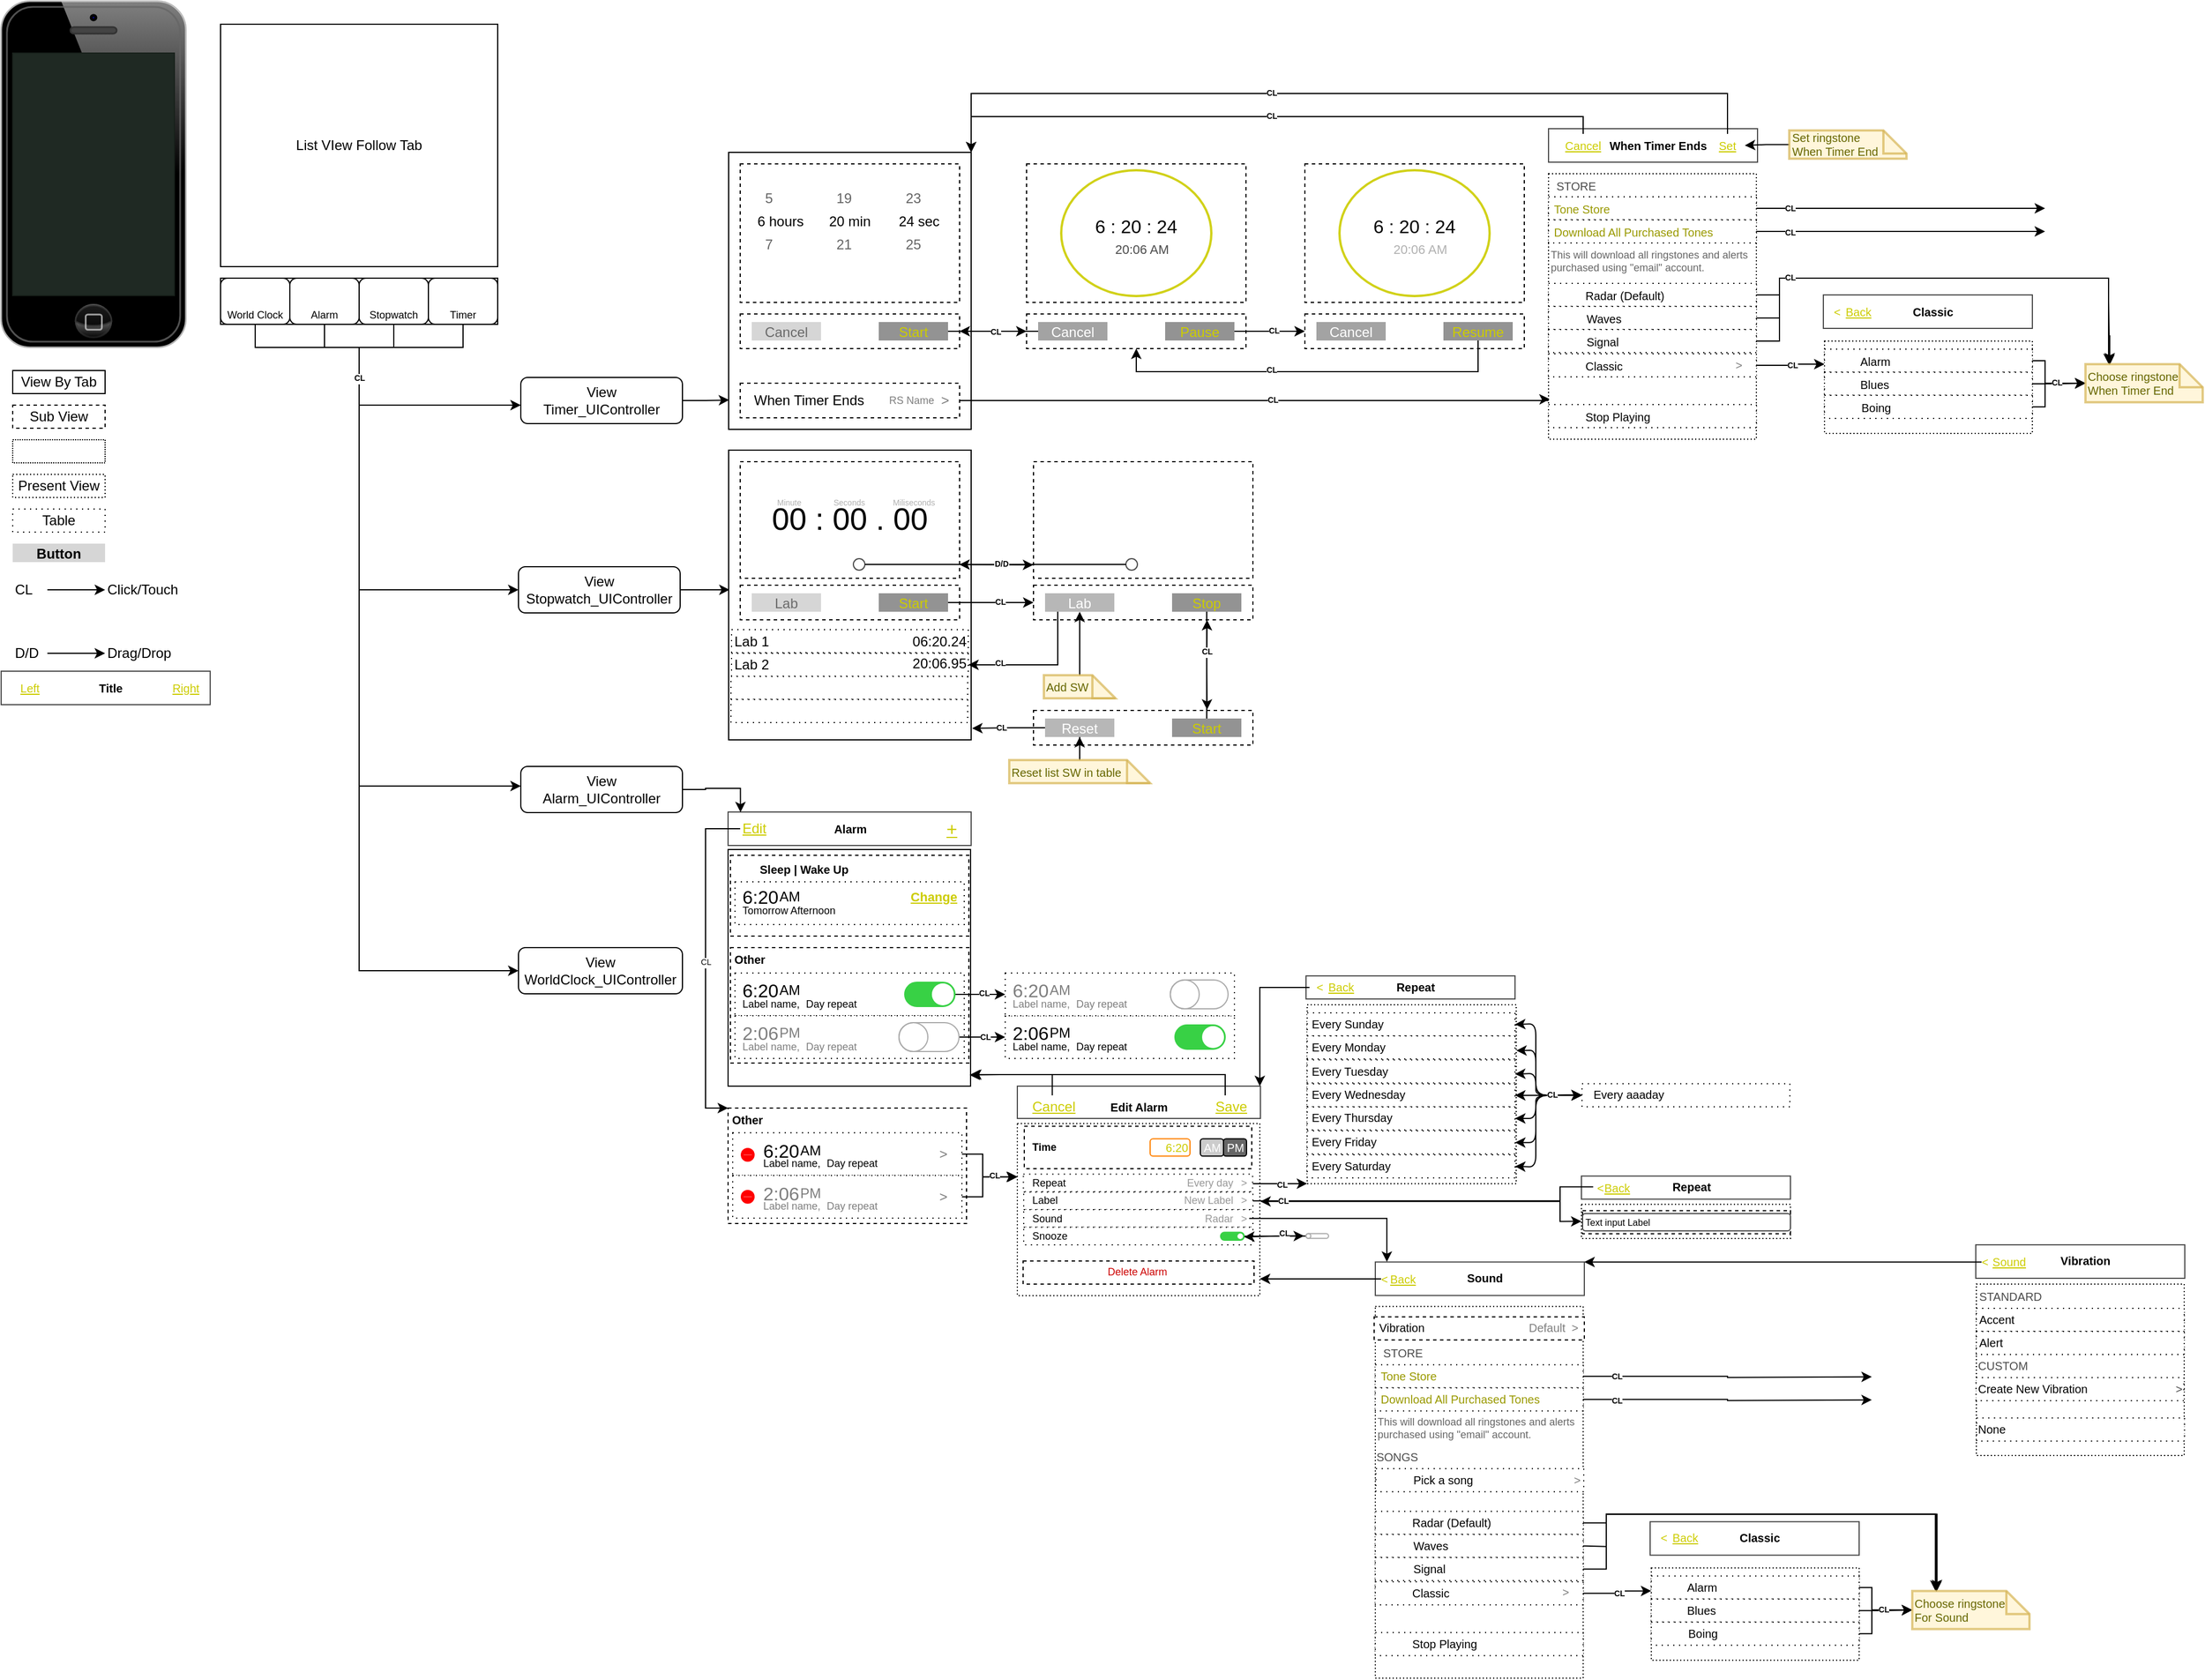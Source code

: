 <mxfile version="14.2.4" type="github">
  <diagram id="DGaI7L7fWnckIXQNMXlM" name="Page-1">
    <mxGraphModel dx="413" dy="214" grid="1" gridSize="10" guides="1" tooltips="1" connect="1" arrows="1" fold="1" page="1" pageScale="1" pageWidth="827" pageHeight="1169" math="0" shadow="0">
      <root>
        <mxCell id="0" />
        <mxCell id="1" parent="0" />
        <mxCell id="6cRro7XXUoIkanzyYa3W-1" value="" style="verticalLabelPosition=bottom;verticalAlign=top;html=1;shadow=0;dashed=0;strokeWidth=1;shape=mxgraph.ios.iPhone;bgStyle=bgGreen;fillColor=#aaaaaa;" parent="1" vertex="1">
          <mxGeometry x="10" y="10" width="160" height="300" as="geometry" />
        </mxCell>
        <mxCell id="6cRro7XXUoIkanzyYa3W-20" value="" style="rounded=0;whiteSpace=wrap;html=1;" parent="1" vertex="1">
          <mxGeometry x="200" y="250" width="240" height="40" as="geometry" />
        </mxCell>
        <mxCell id="6cRro7XXUoIkanzyYa3W-21" value="" style="edgeStyle=orthogonalEdgeStyle;rounded=0;orthogonalLoop=1;jettySize=auto;html=1;" parent="1" source="6cRro7XXUoIkanzyYa3W-22" target="6cRro7XXUoIkanzyYa3W-34" edge="1">
          <mxGeometry relative="1" as="geometry">
            <Array as="points">
              <mxPoint x="230" y="310" />
              <mxPoint x="320" y="310" />
              <mxPoint x="320" y="850" />
            </Array>
          </mxGeometry>
        </mxCell>
        <mxCell id="6cRro7XXUoIkanzyYa3W-22" value="&lt;font style=&quot;font-size: 9px&quot;&gt;World Clock&lt;/font&gt;" style="rounded=1;whiteSpace=wrap;html=1;verticalAlign=bottom;" parent="1" vertex="1">
          <mxGeometry x="200" y="250" width="60" height="40" as="geometry" />
        </mxCell>
        <mxCell id="6cRro7XXUoIkanzyYa3W-23" value="" style="edgeStyle=orthogonalEdgeStyle;rounded=0;orthogonalLoop=1;jettySize=auto;html=1;exitX=0.5;exitY=1;exitDx=0;exitDy=0;" parent="1" source="6cRro7XXUoIkanzyYa3W-24" target="6cRro7XXUoIkanzyYa3W-37" edge="1">
          <mxGeometry relative="1" as="geometry">
            <Array as="points">
              <mxPoint x="290" y="310" />
              <mxPoint x="320" y="310" />
              <mxPoint x="320" y="690" />
            </Array>
          </mxGeometry>
        </mxCell>
        <mxCell id="6cRro7XXUoIkanzyYa3W-24" value="&lt;font style=&quot;font-size: 9px&quot;&gt;Alarm&lt;/font&gt;" style="rounded=1;whiteSpace=wrap;html=1;verticalAlign=bottom;" parent="1" vertex="1">
          <mxGeometry x="260" y="250" width="60" height="40" as="geometry" />
        </mxCell>
        <mxCell id="6cRro7XXUoIkanzyYa3W-25" value="" style="edgeStyle=orthogonalEdgeStyle;rounded=0;orthogonalLoop=1;jettySize=auto;html=1;exitX=0.5;exitY=0.75;exitDx=0;exitDy=0;exitPerimeter=0;" parent="1" source="6cRro7XXUoIkanzyYa3W-26" target="6cRro7XXUoIkanzyYa3W-36" edge="1">
          <mxGeometry relative="1" as="geometry">
            <Array as="points">
              <mxPoint x="350" y="310" />
              <mxPoint x="320" y="310" />
              <mxPoint x="320" y="520" />
            </Array>
          </mxGeometry>
        </mxCell>
        <mxCell id="6cRro7XXUoIkanzyYa3W-26" value="&lt;font style=&quot;font-size: 9px&quot;&gt;Stopwatch&lt;/font&gt;" style="rounded=1;whiteSpace=wrap;html=1;verticalAlign=bottom;" parent="1" vertex="1">
          <mxGeometry x="320" y="250" width="60" height="40" as="geometry" />
        </mxCell>
        <mxCell id="6cRro7XXUoIkanzyYa3W-27" value="" style="edgeStyle=orthogonalEdgeStyle;rounded=0;orthogonalLoop=1;jettySize=auto;html=1;" parent="1" source="6cRro7XXUoIkanzyYa3W-28" target="6cRro7XXUoIkanzyYa3W-35" edge="1">
          <mxGeometry relative="1" as="geometry">
            <Array as="points">
              <mxPoint x="410" y="310" />
              <mxPoint x="320" y="310" />
              <mxPoint x="320" y="360" />
            </Array>
          </mxGeometry>
        </mxCell>
        <mxCell id="6cRro7XXUoIkanzyYa3W-60" value="CL" style="edgeLabel;html=1;align=center;verticalAlign=middle;resizable=0;points=[];fontSize=7;fontStyle=1;" parent="6cRro7XXUoIkanzyYa3W-27" vertex="1" connectable="0">
          <mxGeometry x="0.035" y="1" relative="1" as="geometry">
            <mxPoint x="-1.0" y="-19.17" as="offset" />
          </mxGeometry>
        </mxCell>
        <mxCell id="6cRro7XXUoIkanzyYa3W-28" value="&lt;font style=&quot;font-size: 9px&quot;&gt;Timer&lt;/font&gt;" style="rounded=1;whiteSpace=wrap;html=1;verticalAlign=bottom;" parent="1" vertex="1">
          <mxGeometry x="380" y="250" width="60" height="40" as="geometry" />
        </mxCell>
        <mxCell id="6cRro7XXUoIkanzyYa3W-29" value="List VIew Follow Tab" style="rounded=0;whiteSpace=wrap;html=1;" parent="1" vertex="1">
          <mxGeometry x="200" y="30" width="240" height="210" as="geometry" />
        </mxCell>
        <mxCell id="6cRro7XXUoIkanzyYa3W-30" value="" style="shape=image;html=1;verticalAlign=top;verticalLabelPosition=bottom;labelBackgroundColor=#ffffff;imageAspect=0;aspect=fixed;image=https://cdn3.iconfinder.com/data/icons/linecons-free-vector-icons-pack/32/world-128.png" parent="1" vertex="1">
          <mxGeometry x="219" y="254" width="20" height="20" as="geometry" />
        </mxCell>
        <mxCell id="6cRro7XXUoIkanzyYa3W-31" value="" style="shape=image;html=1;verticalAlign=top;verticalLabelPosition=bottom;labelBackgroundColor=#ffffff;imageAspect=0;aspect=fixed;image=https://cdn2.iconfinder.com/data/icons/wirecons-free-vector-icons/32/475340-alarm-clock-128.png" parent="1" vertex="1">
          <mxGeometry x="280" y="254" width="20" height="20" as="geometry" />
        </mxCell>
        <mxCell id="6cRro7XXUoIkanzyYa3W-32" value="" style="shape=image;html=1;verticalAlign=top;verticalLabelPosition=bottom;labelBackgroundColor=#ffffff;imageAspect=0;aspect=fixed;image=https://cdn4.iconfinder.com/data/icons/48-bubbles/48/37.Stopwatch-128.png" parent="1" vertex="1">
          <mxGeometry x="338" y="254" width="20" height="20" as="geometry" />
        </mxCell>
        <mxCell id="6cRro7XXUoIkanzyYa3W-33" value="" style="shape=image;html=1;verticalAlign=top;verticalLabelPosition=bottom;labelBackgroundColor=#ffffff;imageAspect=0;aspect=fixed;image=https://cdn2.iconfinder.com/data/icons/ios-7-icons/50/timer-128.png" parent="1" vertex="1">
          <mxGeometry x="400" y="254" width="20" height="20" as="geometry" />
        </mxCell>
        <mxCell id="6cRro7XXUoIkanzyYa3W-34" value="View&lt;br&gt;WorldClock_UIController" style="whiteSpace=wrap;html=1;rounded=1;verticalAlign=middle;" parent="1" vertex="1">
          <mxGeometry x="458" y="830" width="142" height="40" as="geometry" />
        </mxCell>
        <mxCell id="6cRro7XXUoIkanzyYa3W-253" style="edgeStyle=orthogonalEdgeStyle;rounded=0;orthogonalLoop=1;jettySize=auto;html=1;entryX=0.002;entryY=0.894;entryDx=0;entryDy=0;entryPerimeter=0;fontSize=7;fontColor=#000000;" parent="1" source="6cRro7XXUoIkanzyYa3W-35" target="6cRro7XXUoIkanzyYa3W-39" edge="1">
          <mxGeometry relative="1" as="geometry" />
        </mxCell>
        <mxCell id="6cRro7XXUoIkanzyYa3W-35" value="View&lt;br&gt;Timer_UIController" style="whiteSpace=wrap;html=1;rounded=1;verticalAlign=middle;" parent="1" vertex="1">
          <mxGeometry x="460" y="336" width="140" height="40" as="geometry" />
        </mxCell>
        <mxCell id="6cRro7XXUoIkanzyYa3W-255" style="edgeStyle=orthogonalEdgeStyle;rounded=0;orthogonalLoop=1;jettySize=auto;html=1;entryX=0.004;entryY=0.482;entryDx=0;entryDy=0;entryPerimeter=0;fontSize=7;fontColor=#000000;" parent="1" source="6cRro7XXUoIkanzyYa3W-36" target="6cRro7XXUoIkanzyYa3W-154" edge="1">
          <mxGeometry relative="1" as="geometry" />
        </mxCell>
        <mxCell id="6cRro7XXUoIkanzyYa3W-36" value="View&lt;br&gt;Stopwatch_UIController" style="whiteSpace=wrap;html=1;rounded=1;verticalAlign=middle;" parent="1" vertex="1">
          <mxGeometry x="458" y="500" width="140" height="40" as="geometry" />
        </mxCell>
        <mxCell id="6cRro7XXUoIkanzyYa3W-261" style="edgeStyle=orthogonalEdgeStyle;rounded=0;orthogonalLoop=1;jettySize=auto;html=1;entryX=0.051;entryY=0.007;entryDx=0;entryDy=0;fontSize=12;fontColor=#000000;entryPerimeter=0;" parent="1" source="6cRro7XXUoIkanzyYa3W-37" target="6cRro7XXUoIkanzyYa3W-257" edge="1">
          <mxGeometry relative="1" as="geometry">
            <Array as="points">
              <mxPoint x="620" y="693" />
              <mxPoint x="620" y="692" />
              <mxPoint x="650" y="692" />
            </Array>
          </mxGeometry>
        </mxCell>
        <mxCell id="6cRro7XXUoIkanzyYa3W-37" value="View&lt;br&gt;Alarm_UIController" style="whiteSpace=wrap;html=1;rounded=1;verticalAlign=middle;" parent="1" vertex="1">
          <mxGeometry x="460" y="673" width="140" height="40" as="geometry" />
        </mxCell>
        <mxCell id="6cRro7XXUoIkanzyYa3W-39" value="" style="rounded=0;whiteSpace=wrap;html=1;" parent="1" vertex="1">
          <mxGeometry x="640" y="141" width="210" height="240" as="geometry" />
        </mxCell>
        <mxCell id="6cRro7XXUoIkanzyYa3W-40" value="" style="rounded=0;whiteSpace=wrap;html=1;dashed=1;" parent="1" vertex="1">
          <mxGeometry x="650" y="151" width="190" height="120" as="geometry" />
        </mxCell>
        <mxCell id="6cRro7XXUoIkanzyYa3W-41" value="6 hours" style="text;html=1;strokeColor=none;fillColor=none;align=center;verticalAlign=middle;whiteSpace=wrap;rounded=0;dashed=1;dashPattern=1 4;" parent="1" vertex="1">
          <mxGeometry x="660" y="191" width="50" height="20" as="geometry" />
        </mxCell>
        <mxCell id="6cRro7XXUoIkanzyYa3W-42" value="20 min" style="text;html=1;strokeColor=none;fillColor=none;align=center;verticalAlign=middle;whiteSpace=wrap;rounded=0;dashed=1;dashPattern=1 4;" parent="1" vertex="1">
          <mxGeometry x="720" y="191" width="50" height="20" as="geometry" />
        </mxCell>
        <mxCell id="6cRro7XXUoIkanzyYa3W-43" value="24 sec" style="text;html=1;strokeColor=none;fillColor=none;align=center;verticalAlign=middle;whiteSpace=wrap;rounded=0;dashed=1;dashPattern=1 4;" parent="1" vertex="1">
          <mxGeometry x="780" y="191" width="50" height="20" as="geometry" />
        </mxCell>
        <mxCell id="6cRro7XXUoIkanzyYa3W-44" value="19" style="text;html=1;align=center;verticalAlign=middle;whiteSpace=wrap;rounded=0;dashed=1;dashPattern=1 4;textOpacity=60;" parent="1" vertex="1">
          <mxGeometry x="720" y="171" width="40" height="20" as="geometry" />
        </mxCell>
        <mxCell id="6cRro7XXUoIkanzyYa3W-45" value="21" style="text;html=1;align=center;verticalAlign=middle;whiteSpace=wrap;rounded=0;dashed=1;dashPattern=1 4;textOpacity=60;" parent="1" vertex="1">
          <mxGeometry x="720" y="211" width="40" height="20" as="geometry" />
        </mxCell>
        <mxCell id="6cRro7XXUoIkanzyYa3W-46" value="5" style="text;html=1;align=center;verticalAlign=middle;whiteSpace=wrap;rounded=0;dashed=1;dashPattern=1 4;textOpacity=60;" parent="1" vertex="1">
          <mxGeometry x="660" y="171" width="30" height="20" as="geometry" />
        </mxCell>
        <mxCell id="6cRro7XXUoIkanzyYa3W-47" value="7" style="text;html=1;align=center;verticalAlign=middle;whiteSpace=wrap;rounded=0;dashed=1;dashPattern=1 4;textOpacity=60;" parent="1" vertex="1">
          <mxGeometry x="660" y="211" width="30" height="20" as="geometry" />
        </mxCell>
        <mxCell id="6cRro7XXUoIkanzyYa3W-48" value="23" style="text;html=1;align=center;verticalAlign=middle;whiteSpace=wrap;rounded=0;dashed=1;dashPattern=1 4;textOpacity=60;" parent="1" vertex="1">
          <mxGeometry x="780" y="171" width="40" height="20" as="geometry" />
        </mxCell>
        <mxCell id="6cRro7XXUoIkanzyYa3W-49" value="25" style="text;html=1;align=center;verticalAlign=middle;whiteSpace=wrap;rounded=0;dashed=1;dashPattern=1 4;textOpacity=60;" parent="1" vertex="1">
          <mxGeometry x="780" y="211" width="40" height="20" as="geometry" />
        </mxCell>
        <mxCell id="6cRro7XXUoIkanzyYa3W-50" value="" style="rounded=0;whiteSpace=wrap;html=1;dashed=1;" parent="1" vertex="1">
          <mxGeometry x="650" y="281" width="190" height="30" as="geometry" />
        </mxCell>
        <mxCell id="6cRro7XXUoIkanzyYa3W-52" value="Cancel" style="dashed=0;align=center;fontSize=12;shape=rect;fillColor=#999999;opacity=40;strokeColor=none;fontStyle=0;dashPattern=1 4;textOpacity=50;" parent="1" vertex="1">
          <mxGeometry x="660" y="288" width="60" height="16" as="geometry" />
        </mxCell>
        <mxCell id="6cRro7XXUoIkanzyYa3W-79" value="" style="edgeStyle=orthogonalEdgeStyle;rounded=0;orthogonalLoop=1;jettySize=auto;html=1;fontColor=#CCCC00;entryX=0;entryY=0.5;entryDx=0;entryDy=0;" parent="1" source="6cRro7XXUoIkanzyYa3W-54" target="6cRro7XXUoIkanzyYa3W-80" edge="1">
          <mxGeometry relative="1" as="geometry">
            <mxPoint x="880" y="296.0" as="targetPoint" />
          </mxGeometry>
        </mxCell>
        <mxCell id="6cRro7XXUoIkanzyYa3W-54" value="Start" style="dashed=0;align=center;fontSize=12;shape=rect;opacity=70;strokeColor=none;fontStyle=0;dashPattern=1 4;fillColor=#666666;fontColor=#CCCC00;" parent="1" vertex="1">
          <mxGeometry x="770" y="288" width="60" height="16" as="geometry" />
        </mxCell>
        <mxCell id="6cRro7XXUoIkanzyYa3W-67" value="View By Tab" style="rounded=0;whiteSpace=wrap;html=1;" parent="1" vertex="1">
          <mxGeometry x="20" y="330" width="80" height="20" as="geometry" />
        </mxCell>
        <mxCell id="6cRro7XXUoIkanzyYa3W-68" value="Sub View" style="rounded=0;whiteSpace=wrap;html=1;dashed=1;" parent="1" vertex="1">
          <mxGeometry x="20" y="360" width="80" height="20" as="geometry" />
        </mxCell>
        <mxCell id="6cRro7XXUoIkanzyYa3W-69" value="" style="rounded=0;whiteSpace=wrap;html=1;dashed=1;dashPattern=1 1;" parent="1" vertex="1">
          <mxGeometry x="20" y="390" width="80" height="20" as="geometry" />
        </mxCell>
        <mxCell id="6cRro7XXUoIkanzyYa3W-70" value="Present View" style="rounded=0;whiteSpace=wrap;html=1;dashed=1;dashPattern=1 2;" parent="1" vertex="1">
          <mxGeometry x="20" y="420" width="80" height="20" as="geometry" />
        </mxCell>
        <mxCell id="6cRro7XXUoIkanzyYa3W-71" value="Table" style="rounded=0;whiteSpace=wrap;html=1;dashed=1;dashPattern=1 4;" parent="1" vertex="1">
          <mxGeometry x="20" y="450" width="80" height="20" as="geometry" />
        </mxCell>
        <mxCell id="6cRro7XXUoIkanzyYa3W-72" value="Button" style="dashed=0;align=center;fontSize=12;shape=rect;fillColor=#999999;opacity=40;strokeColor=none;fontStyle=1;dashPattern=1 4;" parent="1" vertex="1">
          <mxGeometry x="20" y="480" width="80" height="16" as="geometry" />
        </mxCell>
        <mxCell id="6cRro7XXUoIkanzyYa3W-110" style="edgeStyle=orthogonalEdgeStyle;rounded=0;orthogonalLoop=1;jettySize=auto;html=1;entryX=0.006;entryY=0.849;entryDx=0;entryDy=0;fontColor=#000000;entryPerimeter=0;" parent="1" source="6cRro7XXUoIkanzyYa3W-73" target="6cRro7XXUoIkanzyYa3W-109" edge="1">
          <mxGeometry relative="1" as="geometry">
            <Array as="points">
              <mxPoint x="1350" y="356" />
              <mxPoint x="1350" y="355" />
            </Array>
          </mxGeometry>
        </mxCell>
        <mxCell id="6cRro7XXUoIkanzyYa3W-111" value="CL" style="edgeLabel;html=1;align=center;verticalAlign=middle;resizable=0;points=[];fontColor=#000000;fontSize=7;fontStyle=1" parent="6cRro7XXUoIkanzyYa3W-110" vertex="1" connectable="0">
          <mxGeometry x="0.075" relative="1" as="geometry">
            <mxPoint x="-5.24" as="offset" />
          </mxGeometry>
        </mxCell>
        <mxCell id="6cRro7XXUoIkanzyYa3W-73" value="" style="rounded=0;whiteSpace=wrap;html=1;dashed=1;" parent="1" vertex="1">
          <mxGeometry x="650" y="341" width="190" height="30" as="geometry" />
        </mxCell>
        <mxCell id="6cRro7XXUoIkanzyYa3W-74" value="When Timer Ends" style="text;html=1;strokeColor=none;fillColor=none;align=left;verticalAlign=middle;whiteSpace=wrap;rounded=0;dashed=1;" parent="1" vertex="1">
          <mxGeometry x="660" y="346" width="110" height="20" as="geometry" />
        </mxCell>
        <mxCell id="6cRro7XXUoIkanzyYa3W-75" value="RS Name" style="text;html=1;strokeColor=none;fillColor=none;align=right;verticalAlign=middle;whiteSpace=wrap;rounded=0;dashed=1;textOpacity=50;fontSize=9;" parent="1" vertex="1">
          <mxGeometry x="770" y="346" width="50" height="20" as="geometry" />
        </mxCell>
        <mxCell id="6cRro7XXUoIkanzyYa3W-76" value="&amp;gt;" style="text;html=1;strokeColor=none;fillColor=none;align=center;verticalAlign=middle;whiteSpace=wrap;rounded=0;dashed=1;textOpacity=50;" parent="1" vertex="1">
          <mxGeometry x="820" y="346" width="15" height="20" as="geometry" />
        </mxCell>
        <mxCell id="6cRro7XXUoIkanzyYa3W-80" value="" style="rounded=0;whiteSpace=wrap;html=1;dashed=1;" parent="1" vertex="1">
          <mxGeometry x="898" y="281" width="190" height="30" as="geometry" />
        </mxCell>
        <mxCell id="6cRro7XXUoIkanzyYa3W-84" value="" style="edgeStyle=orthogonalEdgeStyle;rounded=0;orthogonalLoop=1;jettySize=auto;html=1;fontColor=#FFFFFF;" parent="1" source="6cRro7XXUoIkanzyYa3W-81" edge="1">
          <mxGeometry relative="1" as="geometry">
            <mxPoint x="840" y="296" as="targetPoint" />
          </mxGeometry>
        </mxCell>
        <mxCell id="6cRro7XXUoIkanzyYa3W-105" value="CL" style="edgeLabel;html=1;align=center;verticalAlign=middle;resizable=0;points=[];fontColor=#000000;fontSize=7;fontStyle=1" parent="6cRro7XXUoIkanzyYa3W-84" vertex="1" connectable="0">
          <mxGeometry x="0.188" y="-1" relative="1" as="geometry">
            <mxPoint x="2.69" y="1" as="offset" />
          </mxGeometry>
        </mxCell>
        <mxCell id="6cRro7XXUoIkanzyYa3W-81" value="Cancel" style="dashed=0;align=center;fontSize=12;shape=rect;fillColor=#999999;opacity=90;strokeColor=none;fontStyle=0;dashPattern=1 4;fontColor=#FFFFFF;" parent="1" vertex="1">
          <mxGeometry x="908" y="288" width="60" height="16" as="geometry" />
        </mxCell>
        <mxCell id="6cRro7XXUoIkanzyYa3W-100" style="edgeStyle=orthogonalEdgeStyle;rounded=0;orthogonalLoop=1;jettySize=auto;html=1;entryX=0;entryY=0.5;entryDx=0;entryDy=0;fontColor=#FFFFFF;" parent="1" source="6cRro7XXUoIkanzyYa3W-82" target="6cRro7XXUoIkanzyYa3W-92" edge="1">
          <mxGeometry relative="1" as="geometry" />
        </mxCell>
        <mxCell id="6cRro7XXUoIkanzyYa3W-106" value="CL" style="edgeLabel;html=1;align=center;verticalAlign=middle;resizable=0;points=[];fontColor=#000000;fontSize=7;fontStyle=1" parent="6cRro7XXUoIkanzyYa3W-100" vertex="1" connectable="0">
          <mxGeometry x="-0.077" relative="1" as="geometry">
            <mxPoint x="5.72" as="offset" />
          </mxGeometry>
        </mxCell>
        <mxCell id="6cRro7XXUoIkanzyYa3W-82" value="Pause" style="dashed=0;align=center;fontSize=12;shape=rect;opacity=70;strokeColor=none;fontStyle=0;dashPattern=1 4;fillColor=#666666;fontColor=#CCCC00;" parent="1" vertex="1">
          <mxGeometry x="1018" y="288" width="60" height="16" as="geometry" />
        </mxCell>
        <mxCell id="6cRro7XXUoIkanzyYa3W-83" value="" style="rounded=0;whiteSpace=wrap;html=1;dashed=1;" parent="1" vertex="1">
          <mxGeometry x="898" y="151" width="190" height="120" as="geometry" />
        </mxCell>
        <mxCell id="6cRro7XXUoIkanzyYa3W-86" value="" style="html=1;verticalLabelPosition=bottom;labelBackgroundColor=#ffffff;verticalAlign=top;shadow=0;dashed=0;strokeWidth=2;shape=mxgraph.ios7.misc.circle;fillColor=none;fontColor=#FFFFFF;opacity=90;align=center;strokeColor=#CCCC00;" parent="1" vertex="1">
          <mxGeometry x="928" y="156.5" width="130" height="109" as="geometry" />
        </mxCell>
        <mxCell id="6cRro7XXUoIkanzyYa3W-87" value="" style="shape=image;html=1;verticalAlign=top;verticalLabelPosition=bottom;labelBackgroundColor=#ffffff;imageAspect=0;aspect=fixed;image=https://cdn4.iconfinder.com/data/icons/essential-app-2/16/notification-bell-ring-alarm-128.png;strokeColor=#000000;fillColor=#FFFFFF;fontColor=#FFFFFF;opacity=70;align=center;" parent="1" vertex="1">
          <mxGeometry x="958" y="220" width="10" height="10" as="geometry" />
        </mxCell>
        <mxCell id="6cRro7XXUoIkanzyYa3W-89" value="&lt;font style=&quot;font-size: 16px&quot;&gt;6 : 20 : 24&lt;/font&gt;" style="text;html=1;strokeColor=none;fillColor=none;align=center;verticalAlign=middle;whiteSpace=wrap;rounded=0;dashed=1;dashPattern=1 4;" parent="1" vertex="1">
          <mxGeometry x="943" y="195" width="100" height="20" as="geometry" />
        </mxCell>
        <mxCell id="6cRro7XXUoIkanzyYa3W-91" value="&lt;font style=&quot;font-size: 11px&quot;&gt;20:06 AM&lt;/font&gt;" style="text;html=1;strokeColor=none;fillColor=none;align=center;verticalAlign=middle;whiteSpace=wrap;rounded=0;dashed=1;dashPattern=1 4;textOpacity=70;" parent="1" vertex="1">
          <mxGeometry x="968" y="215" width="60" height="20" as="geometry" />
        </mxCell>
        <mxCell id="6cRro7XXUoIkanzyYa3W-92" value="" style="rounded=0;whiteSpace=wrap;html=1;dashed=1;" parent="1" vertex="1">
          <mxGeometry x="1139" y="281" width="190" height="30" as="geometry" />
        </mxCell>
        <mxCell id="6cRro7XXUoIkanzyYa3W-93" value="Cancel" style="dashed=0;align=center;fontSize=12;shape=rect;fillColor=#999999;opacity=90;strokeColor=none;fontStyle=0;dashPattern=1 4;fontColor=#FFFFFF;" parent="1" vertex="1">
          <mxGeometry x="1149" y="288" width="60" height="16" as="geometry" />
        </mxCell>
        <mxCell id="6cRro7XXUoIkanzyYa3W-107" style="edgeStyle=orthogonalEdgeStyle;rounded=0;orthogonalLoop=1;jettySize=auto;html=1;fontColor=#000000;entryX=0.5;entryY=1;entryDx=0;entryDy=0;" parent="1" source="6cRro7XXUoIkanzyYa3W-94" target="6cRro7XXUoIkanzyYa3W-80" edge="1">
          <mxGeometry relative="1" as="geometry">
            <mxPoint x="1289" y="421" as="targetPoint" />
            <Array as="points">
              <mxPoint x="1289" y="331" />
              <mxPoint x="993" y="331" />
            </Array>
          </mxGeometry>
        </mxCell>
        <mxCell id="6cRro7XXUoIkanzyYa3W-108" value="CL" style="edgeLabel;html=1;align=center;verticalAlign=middle;resizable=0;points=[];fontColor=#000000;fontSize=7;fontStyle=1" parent="6cRro7XXUoIkanzyYa3W-107" vertex="1" connectable="0">
          <mxGeometry x="0.184" relative="1" as="geometry">
            <mxPoint x="-3.14" y="-1" as="offset" />
          </mxGeometry>
        </mxCell>
        <mxCell id="6cRro7XXUoIkanzyYa3W-94" value="Resume" style="dashed=0;align=center;fontSize=12;shape=rect;opacity=70;strokeColor=none;fontStyle=0;dashPattern=1 4;fillColor=#666666;fontColor=#CCCC00;" parent="1" vertex="1">
          <mxGeometry x="1259" y="288" width="60" height="16" as="geometry" />
        </mxCell>
        <mxCell id="6cRro7XXUoIkanzyYa3W-95" value="" style="rounded=0;whiteSpace=wrap;html=1;dashed=1;" parent="1" vertex="1">
          <mxGeometry x="1139" y="151" width="190" height="120" as="geometry" />
        </mxCell>
        <mxCell id="6cRro7XXUoIkanzyYa3W-96" value="" style="html=1;verticalLabelPosition=bottom;labelBackgroundColor=#ffffff;verticalAlign=top;shadow=0;dashed=0;strokeWidth=2;shape=mxgraph.ios7.misc.circle;fillColor=none;fontColor=#FFFFFF;opacity=90;align=center;strokeColor=#CCCC00;" parent="1" vertex="1">
          <mxGeometry x="1169" y="156.5" width="130" height="109" as="geometry" />
        </mxCell>
        <mxCell id="6cRro7XXUoIkanzyYa3W-97" value="" style="shape=image;html=1;verticalAlign=top;verticalLabelPosition=bottom;labelBackgroundColor=#ffffff;imageAspect=0;aspect=fixed;image=https://cdn4.iconfinder.com/data/icons/essential-app-2/16/notification-bell-ring-alarm-128.png;strokeColor=#000000;fillColor=#FFFFFF;fontColor=#FFFFFF;opacity=30;align=center;" parent="1" vertex="1">
          <mxGeometry x="1199" y="220" width="10" height="10" as="geometry" />
        </mxCell>
        <mxCell id="6cRro7XXUoIkanzyYa3W-98" value="&lt;font style=&quot;font-size: 16px&quot;&gt;6 : 20 : 24&lt;/font&gt;" style="text;html=1;strokeColor=none;fillColor=none;align=center;verticalAlign=middle;whiteSpace=wrap;rounded=0;dashed=1;dashPattern=1 4;" parent="1" vertex="1">
          <mxGeometry x="1184" y="195" width="100" height="20" as="geometry" />
        </mxCell>
        <mxCell id="6cRro7XXUoIkanzyYa3W-99" value="&lt;font style=&quot;font-size: 11px&quot;&gt;20:06 AM&lt;/font&gt;" style="text;html=1;strokeColor=none;fillColor=none;align=center;verticalAlign=middle;whiteSpace=wrap;rounded=0;dashed=1;dashPattern=1 4;textOpacity=30;" parent="1" vertex="1">
          <mxGeometry x="1209" y="215" width="60" height="20" as="geometry" />
        </mxCell>
        <mxCell id="6cRro7XXUoIkanzyYa3W-104" value="" style="edgeStyle=orthogonalEdgeStyle;rounded=0;orthogonalLoop=1;jettySize=auto;html=1;fontColor=#000000;entryX=0;entryY=0.5;entryDx=0;entryDy=0;" parent="1" source="6cRro7XXUoIkanzyYa3W-102" target="6cRro7XXUoIkanzyYa3W-103" edge="1">
          <mxGeometry relative="1" as="geometry">
            <mxPoint x="80" y="520" as="targetPoint" />
          </mxGeometry>
        </mxCell>
        <mxCell id="6cRro7XXUoIkanzyYa3W-102" value="CL" style="text;html=1;strokeColor=none;fillColor=none;align=left;verticalAlign=middle;whiteSpace=wrap;rounded=0;opacity=70;" parent="1" vertex="1">
          <mxGeometry x="20" y="510" width="30" height="20" as="geometry" />
        </mxCell>
        <mxCell id="6cRro7XXUoIkanzyYa3W-103" value="Click/Touch" style="text;html=1;strokeColor=none;fillColor=none;align=left;verticalAlign=middle;whiteSpace=wrap;rounded=0;opacity=70;fontColor=#000000;" parent="1" vertex="1">
          <mxGeometry x="100" y="510" width="90" height="20" as="geometry" />
        </mxCell>
        <mxCell id="6cRro7XXUoIkanzyYa3W-109" value="" style="rounded=0;whiteSpace=wrap;html=1;dashed=1;dashPattern=1 2;" parent="1" vertex="1">
          <mxGeometry x="1350" y="159.5" width="180" height="230" as="geometry" />
        </mxCell>
        <mxCell id="6cRro7XXUoIkanzyYa3W-233" style="edgeStyle=orthogonalEdgeStyle;rounded=0;orthogonalLoop=1;jettySize=auto;html=1;fontSize=7;fontColor=#000000;" parent="1" source="6cRro7XXUoIkanzyYa3W-113" edge="1">
          <mxGeometry relative="1" as="geometry">
            <mxPoint x="1780" y="189.5" as="targetPoint" />
          </mxGeometry>
        </mxCell>
        <mxCell id="6cRro7XXUoIkanzyYa3W-234" value="CL" style="edgeLabel;html=1;align=center;verticalAlign=middle;resizable=0;points=[];fontSize=7;fontColor=#000000;fontStyle=1" parent="6cRro7XXUoIkanzyYa3W-233" vertex="1" connectable="0">
          <mxGeometry x="-0.865" y="1" relative="1" as="geometry">
            <mxPoint x="11.83" y="1" as="offset" />
          </mxGeometry>
        </mxCell>
        <mxCell id="6cRro7XXUoIkanzyYa3W-113" value="&amp;nbsp;Tone Store" style="rounded=0;whiteSpace=wrap;html=1;dashed=1;dashPattern=1 4;align=left;fontSize=10;fontColor=#999900;" parent="1" vertex="1">
          <mxGeometry x="1350" y="179.5" width="180" height="20" as="geometry" />
        </mxCell>
        <mxCell id="6cRro7XXUoIkanzyYa3W-115" value="" style="rounded=0;whiteSpace=wrap;html=1;strokeColor=#000000;fillColor=#FFFFFF;fontColor=#000000;opacity=70;align=center;" parent="1" vertex="1">
          <mxGeometry x="1350" y="120.5" width="181" height="29" as="geometry" />
        </mxCell>
        <mxCell id="6cRro7XXUoIkanzyYa3W-220" style="edgeStyle=orthogonalEdgeStyle;rounded=0;orthogonalLoop=1;jettySize=auto;html=1;fontSize=7;fontColor=#000000;entryX=1;entryY=0;entryDx=0;entryDy=0;" parent="1" source="6cRro7XXUoIkanzyYa3W-116" target="6cRro7XXUoIkanzyYa3W-39" edge="1">
          <mxGeometry relative="1" as="geometry">
            <mxPoint x="960" y="130" as="targetPoint" />
            <Array as="points">
              <mxPoint x="1380" y="110" />
              <mxPoint x="850" y="110" />
            </Array>
          </mxGeometry>
        </mxCell>
        <mxCell id="6cRro7XXUoIkanzyYa3W-221" value="CL" style="edgeLabel;html=1;align=center;verticalAlign=middle;resizable=0;points=[];fontSize=7;fontColor=#000000;fontStyle=1" parent="6cRro7XXUoIkanzyYa3W-220" vertex="1" connectable="0">
          <mxGeometry x="-0.882" relative="1" as="geometry">
            <mxPoint x="-251.19" as="offset" />
          </mxGeometry>
        </mxCell>
        <mxCell id="6cRro7XXUoIkanzyYa3W-116" value="&lt;u style=&quot;font-size: 10px;&quot;&gt;Cancel&lt;/u&gt;" style="text;html=1;strokeColor=none;fillColor=none;align=center;verticalAlign=middle;whiteSpace=wrap;rounded=0;opacity=70;fontSize=10;fontColor=#CCCC00;" parent="1" vertex="1">
          <mxGeometry x="1360" y="125" width="40" height="20" as="geometry" />
        </mxCell>
        <mxCell id="6cRro7XXUoIkanzyYa3W-222" style="edgeStyle=orthogonalEdgeStyle;rounded=0;orthogonalLoop=1;jettySize=auto;html=1;fontSize=7;fontColor=#000000;entryX=1;entryY=0;entryDx=0;entryDy=0;" parent="1" source="6cRro7XXUoIkanzyYa3W-117" target="6cRro7XXUoIkanzyYa3W-39" edge="1">
          <mxGeometry relative="1" as="geometry">
            <mxPoint x="1090" y="60" as="targetPoint" />
            <Array as="points">
              <mxPoint x="1505" y="90" />
              <mxPoint x="850" y="90" />
            </Array>
          </mxGeometry>
        </mxCell>
        <mxCell id="6cRro7XXUoIkanzyYa3W-223" value="CL" style="edgeLabel;html=1;align=center;verticalAlign=middle;resizable=0;points=[];fontSize=7;fontColor=#000000;fontStyle=1" parent="6cRro7XXUoIkanzyYa3W-222" vertex="1" connectable="0">
          <mxGeometry x="0.126" relative="1" as="geometry">
            <mxPoint x="-12.86" as="offset" />
          </mxGeometry>
        </mxCell>
        <mxCell id="6cRro7XXUoIkanzyYa3W-117" value="&lt;u style=&quot;font-size: 10px;&quot;&gt;Set&lt;/u&gt;" style="text;html=1;strokeColor=none;fillColor=none;align=center;verticalAlign=middle;whiteSpace=wrap;rounded=0;opacity=70;fontSize=10;fontColor=#CCCC00;" parent="1" vertex="1">
          <mxGeometry x="1490" y="125" width="30" height="20" as="geometry" />
        </mxCell>
        <mxCell id="6cRro7XXUoIkanzyYa3W-118" value="&lt;font style=&quot;font-size: 10px&quot;&gt;&lt;b&gt;When Timer Ends&lt;/b&gt;&lt;/font&gt;" style="text;html=1;strokeColor=none;fillColor=none;align=center;verticalAlign=middle;whiteSpace=wrap;rounded=0;fontColor=#000000;opacity=70;" parent="1" vertex="1">
          <mxGeometry x="1400" y="124.5" width="90" height="20" as="geometry" />
        </mxCell>
        <mxCell id="6cRro7XXUoIkanzyYa3W-119" value="" style="rounded=0;whiteSpace=wrap;html=1;strokeColor=#000000;fillColor=#FFFFFF;fontColor=#000000;opacity=70;align=center;" parent="1" vertex="1">
          <mxGeometry x="10" y="590.5" width="181" height="29" as="geometry" />
        </mxCell>
        <mxCell id="6cRro7XXUoIkanzyYa3W-120" value="&lt;u style=&quot;font-size: 10px&quot;&gt;Left&lt;/u&gt;" style="text;html=1;strokeColor=none;fillColor=none;align=center;verticalAlign=middle;whiteSpace=wrap;rounded=0;opacity=70;fontSize=10;fontColor=#CCCC00;" parent="1" vertex="1">
          <mxGeometry x="10" y="595" width="50" height="20" as="geometry" />
        </mxCell>
        <mxCell id="6cRro7XXUoIkanzyYa3W-121" value="&lt;u&gt;Right&lt;/u&gt;" style="text;html=1;strokeColor=none;fillColor=none;align=center;verticalAlign=middle;whiteSpace=wrap;rounded=0;opacity=70;fontSize=10;fontColor=#CCCC00;" parent="1" vertex="1">
          <mxGeometry x="150" y="595" width="40" height="20" as="geometry" />
        </mxCell>
        <mxCell id="6cRro7XXUoIkanzyYa3W-122" value="&lt;font style=&quot;font-size: 10px&quot;&gt;&lt;b&gt;Title&lt;/b&gt;&lt;/font&gt;" style="text;html=1;strokeColor=none;fillColor=none;align=center;verticalAlign=middle;whiteSpace=wrap;rounded=0;fontColor=#000000;opacity=70;" parent="1" vertex="1">
          <mxGeometry x="60" y="594.5" width="90" height="20" as="geometry" />
        </mxCell>
        <mxCell id="6cRro7XXUoIkanzyYa3W-232" style="edgeStyle=orthogonalEdgeStyle;rounded=0;orthogonalLoop=1;jettySize=auto;html=1;fontSize=7;fontColor=#000000;" parent="1" source="6cRro7XXUoIkanzyYa3W-123" edge="1">
          <mxGeometry relative="1" as="geometry">
            <mxPoint x="1780" y="209.5" as="targetPoint" />
          </mxGeometry>
        </mxCell>
        <mxCell id="6cRro7XXUoIkanzyYa3W-235" value="CL" style="edgeLabel;html=1;align=center;verticalAlign=middle;resizable=0;points=[];fontSize=7;fontColor=#000000;fontStyle=1" parent="6cRro7XXUoIkanzyYa3W-232" vertex="1" connectable="0">
          <mxGeometry x="-0.869" relative="1" as="geometry">
            <mxPoint x="12.31" y="1.5" as="offset" />
          </mxGeometry>
        </mxCell>
        <mxCell id="6cRro7XXUoIkanzyYa3W-123" value="&amp;nbsp;Download All Purchased Tones" style="rounded=0;whiteSpace=wrap;html=1;dashed=1;dashPattern=1 4;align=left;fontSize=10;fontColor=#999900;" parent="1" vertex="1">
          <mxGeometry x="1350" y="199.5" width="180" height="20" as="geometry" />
        </mxCell>
        <mxCell id="6cRro7XXUoIkanzyYa3W-240" style="edgeStyle=orthogonalEdgeStyle;rounded=0;orthogonalLoop=1;jettySize=auto;html=1;fontSize=7;fontColor=#000000;entryX=0.211;entryY=-0.017;entryDx=0;entryDy=0;entryPerimeter=0;" parent="1" source="6cRro7XXUoIkanzyYa3W-124" target="6cRro7XXUoIkanzyYa3W-247" edge="1">
          <mxGeometry relative="1" as="geometry">
            <mxPoint x="1800" y="310" as="targetPoint" />
            <Array as="points">
              <mxPoint x="1550" y="265" />
              <mxPoint x="1550" y="250" />
              <mxPoint x="1835" y="250" />
              <mxPoint x="1835" y="300" />
              <mxPoint x="1836" y="300" />
              <mxPoint x="1836" y="324" />
            </Array>
          </mxGeometry>
        </mxCell>
        <mxCell id="6cRro7XXUoIkanzyYa3W-124" value="" style="rounded=0;whiteSpace=wrap;html=1;dashed=1;dashPattern=1 4;align=left;" parent="1" vertex="1">
          <mxGeometry x="1350" y="254.5" width="180" height="20" as="geometry" />
        </mxCell>
        <mxCell id="6cRro7XXUoIkanzyYa3W-125" value="Radar (Default)" style="text;html=1;strokeColor=none;fillColor=none;align=left;verticalAlign=middle;whiteSpace=wrap;rounded=0;fontSize=10;opacity=70;" parent="1" vertex="1">
          <mxGeometry x="1380" y="254.5" width="90" height="20" as="geometry" />
        </mxCell>
        <mxCell id="6cRro7XXUoIkanzyYa3W-239" style="edgeStyle=orthogonalEdgeStyle;rounded=0;orthogonalLoop=1;jettySize=auto;html=1;fontSize=7;fontColor=#000000;entryX=0.206;entryY=0.027;entryDx=0;entryDy=0;entryPerimeter=0;" parent="1" source="6cRro7XXUoIkanzyYa3W-126" target="6cRro7XXUoIkanzyYa3W-247" edge="1">
          <mxGeometry relative="1" as="geometry">
            <mxPoint x="1810" y="290" as="targetPoint" />
            <Array as="points">
              <mxPoint x="1550" y="285" />
              <mxPoint x="1550" y="250" />
              <mxPoint x="1835" y="250" />
              <mxPoint x="1835" y="270" />
              <mxPoint x="1836" y="270" />
            </Array>
          </mxGeometry>
        </mxCell>
        <mxCell id="6cRro7XXUoIkanzyYa3W-126" value="" style="rounded=0;whiteSpace=wrap;html=1;dashed=1;dashPattern=1 4;align=left;" parent="1" vertex="1">
          <mxGeometry x="1350" y="274.5" width="180" height="20" as="geometry" />
        </mxCell>
        <mxCell id="6cRro7XXUoIkanzyYa3W-127" value="Waves" style="text;html=1;strokeColor=none;fillColor=none;align=left;verticalAlign=middle;whiteSpace=wrap;rounded=0;fontSize=10;opacity=70;" parent="1" vertex="1">
          <mxGeometry x="1381" y="274.5" width="90" height="20" as="geometry" />
        </mxCell>
        <mxCell id="6cRro7XXUoIkanzyYa3W-238" style="edgeStyle=orthogonalEdgeStyle;rounded=0;orthogonalLoop=1;jettySize=auto;html=1;fontSize=7;fontColor=#000000;entryX=0.197;entryY=-0.002;entryDx=0;entryDy=0;entryPerimeter=0;" parent="1" source="6cRro7XXUoIkanzyYa3W-128" target="6cRro7XXUoIkanzyYa3W-247" edge="1">
          <mxGeometry relative="1" as="geometry">
            <mxPoint x="1850" y="300" as="targetPoint" />
            <Array as="points">
              <mxPoint x="1550" y="305" />
              <mxPoint x="1550" y="250" />
              <mxPoint x="1835" y="250" />
            </Array>
          </mxGeometry>
        </mxCell>
        <mxCell id="6cRro7XXUoIkanzyYa3W-245" value="CL" style="edgeLabel;html=1;align=center;verticalAlign=middle;resizable=0;points=[];fontSize=7;fontColor=#000000;fontStyle=1" parent="6cRro7XXUoIkanzyYa3W-238" vertex="1" connectable="0">
          <mxGeometry x="-0.093" y="2" relative="1" as="geometry">
            <mxPoint x="-113.64" y="2" as="offset" />
          </mxGeometry>
        </mxCell>
        <mxCell id="6cRro7XXUoIkanzyYa3W-128" value="" style="rounded=0;whiteSpace=wrap;html=1;dashed=1;dashPattern=1 4;align=left;" parent="1" vertex="1">
          <mxGeometry x="1350" y="294.5" width="180" height="20" as="geometry" />
        </mxCell>
        <mxCell id="6cRro7XXUoIkanzyYa3W-129" value="Signal" style="text;html=1;strokeColor=none;fillColor=none;align=left;verticalAlign=middle;whiteSpace=wrap;rounded=0;fontSize=10;opacity=70;" parent="1" vertex="1">
          <mxGeometry x="1381" y="294.5" width="90" height="20" as="geometry" />
        </mxCell>
        <mxCell id="6cRro7XXUoIkanzyYa3W-137" style="edgeStyle=orthogonalEdgeStyle;rounded=0;orthogonalLoop=1;jettySize=auto;html=1;entryX=0;entryY=0.25;entryDx=0;entryDy=0;fontSize=10;fontColor=#000000;" parent="1" source="6cRro7XXUoIkanzyYa3W-130" target="6cRro7XXUoIkanzyYa3W-136" edge="1">
          <mxGeometry relative="1" as="geometry" />
        </mxCell>
        <mxCell id="6cRro7XXUoIkanzyYa3W-153" value="CL" style="edgeLabel;html=1;align=center;verticalAlign=middle;resizable=0;points=[];fontSize=7;fontColor=#000000;fontStyle=1" parent="6cRro7XXUoIkanzyYa3W-137" vertex="1" connectable="0">
          <mxGeometry x="-0.103" y="3" relative="1" as="geometry">
            <mxPoint x="3.33" y="2.98" as="offset" />
          </mxGeometry>
        </mxCell>
        <mxCell id="6cRro7XXUoIkanzyYa3W-130" value="" style="rounded=0;whiteSpace=wrap;html=1;dashed=1;dashPattern=1 4;align=left;" parent="1" vertex="1">
          <mxGeometry x="1350" y="315.5" width="180" height="20" as="geometry" />
        </mxCell>
        <mxCell id="6cRro7XXUoIkanzyYa3W-131" value="Classic" style="text;html=1;strokeColor=none;fillColor=none;align=left;verticalAlign=middle;whiteSpace=wrap;rounded=0;fontSize=10;opacity=70;" parent="1" vertex="1">
          <mxGeometry x="1380" y="315.5" width="90" height="20" as="geometry" />
        </mxCell>
        <mxCell id="6cRro7XXUoIkanzyYa3W-132" value="&amp;gt;" style="text;html=1;strokeColor=none;fillColor=none;align=left;verticalAlign=middle;whiteSpace=wrap;rounded=0;fontSize=10;opacity=70;textOpacity=50;" parent="1" vertex="1">
          <mxGeometry x="1510" y="314.5" width="20" height="20" as="geometry" />
        </mxCell>
        <mxCell id="6cRro7XXUoIkanzyYa3W-133" value="" style="rounded=0;whiteSpace=wrap;html=1;dashed=1;dashPattern=1 4;align=left;" parent="1" vertex="1">
          <mxGeometry x="1350" y="359.5" width="180" height="20" as="geometry" />
        </mxCell>
        <mxCell id="6cRro7XXUoIkanzyYa3W-134" value="Stop Playing" style="text;html=1;strokeColor=none;fillColor=none;align=left;verticalAlign=middle;whiteSpace=wrap;rounded=0;fontSize=10;opacity=70;" parent="1" vertex="1">
          <mxGeometry x="1380" y="359.5" width="90" height="20" as="geometry" />
        </mxCell>
        <mxCell id="6cRro7XXUoIkanzyYa3W-135" value="" style="shape=image;html=1;verticalAlign=top;verticalLabelPosition=bottom;labelBackgroundColor=#ffffff;imageAspect=0;aspect=fixed;image=https://cdn0.iconfinder.com/data/icons/fatcow/32x32/tick.png;strokeColor=#000000;fillColor=#FFFFFF;fontSize=10;fontColor=#000000;opacity=70;align=left;" parent="1" vertex="1">
          <mxGeometry x="1354" y="359.5" width="20" height="20" as="geometry" />
        </mxCell>
        <mxCell id="6cRro7XXUoIkanzyYa3W-136" value="" style="rounded=0;whiteSpace=wrap;html=1;dashed=1;dashPattern=1 2;" parent="1" vertex="1">
          <mxGeometry x="1589" y="304.5" width="180" height="80" as="geometry" />
        </mxCell>
        <mxCell id="6cRro7XXUoIkanzyYa3W-138" value="" style="rounded=0;whiteSpace=wrap;html=1;strokeColor=#000000;fillColor=#FFFFFF;fontColor=#000000;opacity=70;align=center;" parent="1" vertex="1">
          <mxGeometry x="1588" y="264.5" width="181" height="29" as="geometry" />
        </mxCell>
        <mxCell id="6cRro7XXUoIkanzyYa3W-139" value="&lt;u style=&quot;font-size: 10px&quot;&gt;Back&lt;/u&gt;" style="text;html=1;strokeColor=none;fillColor=none;align=center;verticalAlign=middle;whiteSpace=wrap;rounded=0;opacity=70;fontSize=10;fontColor=#CCCC00;" parent="1" vertex="1">
          <mxGeometry x="1599" y="268.5" width="39" height="20" as="geometry" />
        </mxCell>
        <mxCell id="6cRro7XXUoIkanzyYa3W-141" value="&lt;font style=&quot;font-size: 10px&quot;&gt;&lt;b&gt;Classic&lt;/b&gt;&lt;/font&gt;" style="text;html=1;strokeColor=none;fillColor=none;align=center;verticalAlign=middle;whiteSpace=wrap;rounded=0;fontColor=#000000;opacity=70;" parent="1" vertex="1">
          <mxGeometry x="1638" y="268.5" width="90" height="20" as="geometry" />
        </mxCell>
        <mxCell id="6cRro7XXUoIkanzyYa3W-142" value="&lt;span style=&quot;font-size: 10px&quot;&gt;&amp;lt;&lt;/span&gt;" style="text;html=1;strokeColor=none;fillColor=none;align=center;verticalAlign=middle;whiteSpace=wrap;rounded=0;opacity=70;fontSize=10;fontColor=#CCCC00;" parent="1" vertex="1">
          <mxGeometry x="1591" y="269" width="18" height="19" as="geometry" />
        </mxCell>
        <mxCell id="6cRro7XXUoIkanzyYa3W-250" style="edgeStyle=orthogonalEdgeStyle;rounded=0;orthogonalLoop=1;jettySize=auto;html=1;entryX=0;entryY=0.5;entryDx=0;entryDy=0;entryPerimeter=0;fontSize=9;fontColor=#000000;" parent="1" source="6cRro7XXUoIkanzyYa3W-143" target="6cRro7XXUoIkanzyYa3W-247" edge="1">
          <mxGeometry relative="1" as="geometry">
            <Array as="points">
              <mxPoint x="1780" y="322" />
              <mxPoint x="1780" y="341" />
            </Array>
          </mxGeometry>
        </mxCell>
        <mxCell id="6cRro7XXUoIkanzyYa3W-143" value="" style="rounded=0;whiteSpace=wrap;html=1;dashed=1;dashPattern=1 4;align=left;" parent="1" vertex="1">
          <mxGeometry x="1589" y="311.5" width="180" height="20" as="geometry" />
        </mxCell>
        <mxCell id="6cRro7XXUoIkanzyYa3W-144" value="Alarm" style="text;html=1;strokeColor=none;fillColor=none;align=left;verticalAlign=middle;whiteSpace=wrap;rounded=0;fontSize=10;opacity=70;" parent="1" vertex="1">
          <mxGeometry x="1618" y="311.5" width="90" height="20" as="geometry" />
        </mxCell>
        <mxCell id="6cRro7XXUoIkanzyYa3W-242" style="edgeStyle=orthogonalEdgeStyle;rounded=0;orthogonalLoop=1;jettySize=auto;html=1;fontSize=7;fontColor=#000000;entryX=0;entryY=0.5;entryDx=0;entryDy=0;entryPerimeter=0;" parent="1" source="6cRro7XXUoIkanzyYa3W-145" target="6cRro7XXUoIkanzyYa3W-247" edge="1">
          <mxGeometry relative="1" as="geometry">
            <mxPoint x="1800" y="357" as="targetPoint" />
          </mxGeometry>
        </mxCell>
        <mxCell id="6cRro7XXUoIkanzyYa3W-145" value="" style="rounded=0;whiteSpace=wrap;html=1;dashed=1;dashPattern=1 4;align=left;" parent="1" vertex="1">
          <mxGeometry x="1589" y="331.5" width="180" height="20" as="geometry" />
        </mxCell>
        <mxCell id="6cRro7XXUoIkanzyYa3W-146" value="Blues" style="text;html=1;strokeColor=none;fillColor=none;align=left;verticalAlign=middle;whiteSpace=wrap;rounded=0;fontSize=10;opacity=70;" parent="1" vertex="1">
          <mxGeometry x="1618" y="331.5" width="90" height="20" as="geometry" />
        </mxCell>
        <mxCell id="6cRro7XXUoIkanzyYa3W-251" style="edgeStyle=orthogonalEdgeStyle;rounded=0;orthogonalLoop=1;jettySize=auto;html=1;entryX=0;entryY=0.5;entryDx=0;entryDy=0;entryPerimeter=0;fontSize=9;fontColor=#000000;" parent="1" source="6cRro7XXUoIkanzyYa3W-147" target="6cRro7XXUoIkanzyYa3W-247" edge="1">
          <mxGeometry relative="1" as="geometry">
            <Array as="points">
              <mxPoint x="1780" y="362" />
              <mxPoint x="1780" y="341" />
            </Array>
          </mxGeometry>
        </mxCell>
        <mxCell id="6cRro7XXUoIkanzyYa3W-252" value="CL" style="edgeLabel;html=1;align=center;verticalAlign=middle;resizable=0;points=[];fontSize=7;fontColor=#000000;fontStyle=1" parent="6cRro7XXUoIkanzyYa3W-251" vertex="1" connectable="0">
          <mxGeometry x="0.254" relative="1" as="geometry">
            <mxPoint as="offset" />
          </mxGeometry>
        </mxCell>
        <mxCell id="6cRro7XXUoIkanzyYa3W-147" value="" style="rounded=0;whiteSpace=wrap;html=1;dashed=1;dashPattern=1 4;align=left;" parent="1" vertex="1">
          <mxGeometry x="1589" y="351.5" width="180" height="20" as="geometry" />
        </mxCell>
        <mxCell id="6cRro7XXUoIkanzyYa3W-148" value="Boing" style="text;html=1;strokeColor=none;fillColor=none;align=left;verticalAlign=middle;whiteSpace=wrap;rounded=0;fontSize=10;opacity=70;" parent="1" vertex="1">
          <mxGeometry x="1619" y="351.5" width="90" height="20" as="geometry" />
        </mxCell>
        <mxCell id="6cRro7XXUoIkanzyYa3W-151" value="STORE" style="text;html=1;strokeColor=none;fillColor=none;align=center;verticalAlign=middle;whiteSpace=wrap;rounded=0;fontSize=10;fontColor=#000000;opacity=70;textOpacity=70;" parent="1" vertex="1">
          <mxGeometry x="1354" y="159.5" width="40" height="20" as="geometry" />
        </mxCell>
        <mxCell id="6cRro7XXUoIkanzyYa3W-152" value="This will download all ringstones and alerts purchased using &quot;email&quot; account." style="text;html=1;strokeColor=none;fillColor=none;align=left;verticalAlign=middle;whiteSpace=wrap;rounded=0;fontSize=9;fontColor=#000000;opacity=70;textOpacity=60;labelPosition=center;verticalLabelPosition=middle;" parent="1" vertex="1">
          <mxGeometry x="1350" y="219.5" width="180" height="30" as="geometry" />
        </mxCell>
        <mxCell id="6cRro7XXUoIkanzyYa3W-154" value="" style="rounded=0;whiteSpace=wrap;html=1;" parent="1" vertex="1">
          <mxGeometry x="640" y="399" width="210" height="251" as="geometry" />
        </mxCell>
        <mxCell id="6cRro7XXUoIkanzyYa3W-155" value="" style="rounded=0;whiteSpace=wrap;html=1;dashed=1;" parent="1" vertex="1">
          <mxGeometry x="650" y="409" width="190" height="101" as="geometry" />
        </mxCell>
        <mxCell id="6cRro7XXUoIkanzyYa3W-156" value="" style="rounded=0;whiteSpace=wrap;html=1;dashed=1;" parent="1" vertex="1">
          <mxGeometry x="650" y="516" width="190" height="30" as="geometry" />
        </mxCell>
        <mxCell id="6cRro7XXUoIkanzyYa3W-157" value="Lab" style="dashed=0;align=center;fontSize=12;shape=rect;fillColor=#999999;opacity=40;strokeColor=none;fontStyle=0;dashPattern=1 4;textOpacity=50;" parent="1" vertex="1">
          <mxGeometry x="660" y="523" width="60" height="16" as="geometry" />
        </mxCell>
        <mxCell id="6cRro7XXUoIkanzyYa3W-162" style="edgeStyle=orthogonalEdgeStyle;rounded=0;orthogonalLoop=1;jettySize=auto;html=1;entryX=0;entryY=0.5;entryDx=0;entryDy=0;fontSize=9;fontColor=#000000;" parent="1" source="6cRro7XXUoIkanzyYa3W-158" target="6cRro7XXUoIkanzyYa3W-159" edge="1">
          <mxGeometry relative="1" as="geometry" />
        </mxCell>
        <mxCell id="6cRro7XXUoIkanzyYa3W-202" value="CL" style="edgeLabel;html=1;align=center;verticalAlign=middle;resizable=0;points=[];fontSize=7;fontColor=#000000;fontStyle=1" parent="6cRro7XXUoIkanzyYa3W-162" vertex="1" connectable="0">
          <mxGeometry x="0.035" y="1" relative="1" as="geometry">
            <mxPoint x="6.71" y="1" as="offset" />
          </mxGeometry>
        </mxCell>
        <mxCell id="6cRro7XXUoIkanzyYa3W-158" value="Start" style="dashed=0;align=center;fontSize=12;shape=rect;opacity=70;strokeColor=none;fontStyle=0;dashPattern=1 4;fillColor=#666666;fontColor=#CCCC00;" parent="1" vertex="1">
          <mxGeometry x="770" y="523" width="60" height="16" as="geometry" />
        </mxCell>
        <mxCell id="6cRro7XXUoIkanzyYa3W-159" value="" style="rounded=0;whiteSpace=wrap;html=1;dashed=1;" parent="1" vertex="1">
          <mxGeometry x="904" y="516" width="190" height="30" as="geometry" />
        </mxCell>
        <mxCell id="6cRro7XXUoIkanzyYa3W-190" style="edgeStyle=orthogonalEdgeStyle;rounded=0;orthogonalLoop=1;jettySize=auto;html=1;entryX=1;entryY=0.5;entryDx=0;entryDy=0;fontSize=12;fontColor=#000000;" parent="1" source="6cRro7XXUoIkanzyYa3W-160" target="6cRro7XXUoIkanzyYa3W-180" edge="1">
          <mxGeometry relative="1" as="geometry">
            <Array as="points">
              <mxPoint x="925" y="585" />
            </Array>
          </mxGeometry>
        </mxCell>
        <mxCell id="6cRro7XXUoIkanzyYa3W-198" value="CL" style="edgeLabel;html=1;align=center;verticalAlign=middle;resizable=0;points=[];fontSize=7;fontColor=#000000;fontStyle=1" parent="6cRro7XXUoIkanzyYa3W-190" vertex="1" connectable="0">
          <mxGeometry x="-0.675" y="1" relative="1" as="geometry">
            <mxPoint x="-51.03" y="25" as="offset" />
          </mxGeometry>
        </mxCell>
        <mxCell id="6cRro7XXUoIkanzyYa3W-160" value="Lab" style="dashed=0;align=center;fontSize=12;shape=rect;fillColor=#999999;opacity=70;strokeColor=none;fontStyle=0;dashPattern=1 4;fontColor=#FFFFFF;" parent="1" vertex="1">
          <mxGeometry x="914" y="523" width="60" height="16" as="geometry" />
        </mxCell>
        <mxCell id="6cRro7XXUoIkanzyYa3W-166" style="edgeStyle=orthogonalEdgeStyle;rounded=0;orthogonalLoop=1;jettySize=auto;html=1;entryX=0.791;entryY=-0.022;entryDx=0;entryDy=0;entryPerimeter=0;fontSize=9;fontColor=#FFFFFF;" parent="1" source="6cRro7XXUoIkanzyYa3W-161" target="6cRro7XXUoIkanzyYa3W-163" edge="1">
          <mxGeometry relative="1" as="geometry" />
        </mxCell>
        <mxCell id="6cRro7XXUoIkanzyYa3W-161" value="Stop" style="dashed=0;align=center;fontSize=12;shape=rect;opacity=70;strokeColor=none;fontStyle=0;dashPattern=1 4;fillColor=#666666;fontColor=#CCCC00;" parent="1" vertex="1">
          <mxGeometry x="1024" y="523" width="60" height="16" as="geometry" />
        </mxCell>
        <mxCell id="6cRro7XXUoIkanzyYa3W-163" value="" style="rounded=0;whiteSpace=wrap;html=1;dashed=1;" parent="1" vertex="1">
          <mxGeometry x="904" y="624.5" width="190" height="30" as="geometry" />
        </mxCell>
        <mxCell id="6cRro7XXUoIkanzyYa3W-200" style="edgeStyle=orthogonalEdgeStyle;rounded=0;orthogonalLoop=1;jettySize=auto;html=1;fontSize=12;fontColor=#000000;entryX=1.004;entryY=0.96;entryDx=0;entryDy=0;entryPerimeter=0;" parent="1" source="6cRro7XXUoIkanzyYa3W-164" target="6cRro7XXUoIkanzyYa3W-154" edge="1">
          <mxGeometry relative="1" as="geometry">
            <mxPoint x="850" y="627" as="targetPoint" />
            <Array as="points">
              <mxPoint x="885" y="640" />
              <mxPoint x="885" y="640" />
            </Array>
          </mxGeometry>
        </mxCell>
        <mxCell id="6cRro7XXUoIkanzyYa3W-201" value="CL" style="edgeLabel;html=1;align=center;verticalAlign=middle;resizable=0;points=[];fontSize=7;fontColor=#000000;fontStyle=1" parent="6cRro7XXUoIkanzyYa3W-200" vertex="1" connectable="0">
          <mxGeometry x="0.002" relative="1" as="geometry">
            <mxPoint x="-7" y="-0.1" as="offset" />
          </mxGeometry>
        </mxCell>
        <mxCell id="6cRro7XXUoIkanzyYa3W-164" value="Reset" style="dashed=0;align=center;fontSize=12;shape=rect;fillColor=#999999;opacity=70;strokeColor=none;fontStyle=0;dashPattern=1 4;fontColor=#FFFFFF;" parent="1" vertex="1">
          <mxGeometry x="914" y="631.5" width="60" height="16" as="geometry" />
        </mxCell>
        <mxCell id="6cRro7XXUoIkanzyYa3W-168" style="edgeStyle=orthogonalEdgeStyle;rounded=0;orthogonalLoop=1;jettySize=auto;html=1;entryX=0.791;entryY=1.005;entryDx=0;entryDy=0;entryPerimeter=0;fontSize=9;fontColor=#FFFFFF;" parent="1" source="6cRro7XXUoIkanzyYa3W-165" target="6cRro7XXUoIkanzyYa3W-159" edge="1">
          <mxGeometry relative="1" as="geometry" />
        </mxCell>
        <mxCell id="6cRro7XXUoIkanzyYa3W-199" value="CL" style="edgeLabel;html=1;align=center;verticalAlign=middle;resizable=0;points=[];fontSize=7;fontColor=#000000;fontStyle=1" parent="6cRro7XXUoIkanzyYa3W-168" vertex="1" connectable="0">
          <mxGeometry x="0.352" y="1" relative="1" as="geometry">
            <mxPoint as="offset" />
          </mxGeometry>
        </mxCell>
        <mxCell id="6cRro7XXUoIkanzyYa3W-165" value="Start" style="dashed=0;align=center;fontSize=12;shape=rect;opacity=70;strokeColor=none;fontStyle=0;dashPattern=1 4;fillColor=#666666;fontColor=#CCCC00;" parent="1" vertex="1">
          <mxGeometry x="1024" y="631.5" width="60" height="16" as="geometry" />
        </mxCell>
        <mxCell id="6cRro7XXUoIkanzyYa3W-169" value="00 : 00 . 00" style="text;html=1;strokeColor=none;fillColor=none;align=center;verticalAlign=middle;whiteSpace=wrap;rounded=0;dashed=1;dashPattern=1 4;fontSize=27;" parent="1" vertex="1">
          <mxGeometry x="665" y="429" width="160" height="60" as="geometry" />
        </mxCell>
        <mxCell id="6cRro7XXUoIkanzyYa3W-170" value="" style="shape=image;html=1;verticalAlign=top;verticalLabelPosition=bottom;labelBackgroundColor=#ffffff;imageAspect=0;aspect=fixed;image=https://cdn4.iconfinder.com/data/icons/ionicons/512/icon-ios7-circle-filled-128.png;strokeColor=#000000;fillColor=#FFFFFF;fontSize=27;fontColor=#FFFFFF;opacity=70;align=left;" parent="1" vertex="1">
          <mxGeometry x="725" y="489" width="18" height="18" as="geometry" />
        </mxCell>
        <mxCell id="6cRro7XXUoIkanzyYa3W-186" style="edgeStyle=orthogonalEdgeStyle;rounded=0;orthogonalLoop=1;jettySize=auto;html=1;entryX=-0.001;entryY=0.885;entryDx=0;entryDy=0;entryPerimeter=0;fontSize=12;fontColor=#000000;" parent="1" source="6cRro7XXUoIkanzyYa3W-171" target="6cRro7XXUoIkanzyYa3W-172" edge="1">
          <mxGeometry relative="1" as="geometry" />
        </mxCell>
        <mxCell id="6cRro7XXUoIkanzyYa3W-171" value="" style="ellipse;whiteSpace=wrap;html=1;aspect=fixed;strokeColor=#000000;fillColor=#FFFFFF;fontSize=27;fontColor=#FFFFFF;opacity=70;align=left;" parent="1" vertex="1">
          <mxGeometry x="748" y="493" width="10" height="10" as="geometry" />
        </mxCell>
        <mxCell id="6cRro7XXUoIkanzyYa3W-172" value="" style="rounded=0;whiteSpace=wrap;html=1;dashed=1;" parent="1" vertex="1">
          <mxGeometry x="904" y="409" width="190" height="101" as="geometry" />
        </mxCell>
        <mxCell id="6cRro7XXUoIkanzyYa3W-188" style="edgeStyle=orthogonalEdgeStyle;rounded=0;orthogonalLoop=1;jettySize=auto;html=1;entryX=0.999;entryY=0.882;entryDx=0;entryDy=0;entryPerimeter=0;fontSize=12;fontColor=#000000;" parent="1" source="6cRro7XXUoIkanzyYa3W-173" target="6cRro7XXUoIkanzyYa3W-155" edge="1">
          <mxGeometry relative="1" as="geometry" />
        </mxCell>
        <mxCell id="6cRro7XXUoIkanzyYa3W-195" value="D/D" style="edgeLabel;html=1;align=center;verticalAlign=middle;resizable=0;points=[];fontSize=7;fontColor=#000000;fontStyle=1" parent="6cRro7XXUoIkanzyYa3W-188" vertex="1" connectable="0">
          <mxGeometry x="0.576" relative="1" as="geometry">
            <mxPoint x="4.66" y="-0.08" as="offset" />
          </mxGeometry>
        </mxCell>
        <mxCell id="6cRro7XXUoIkanzyYa3W-173" value="" style="ellipse;whiteSpace=wrap;html=1;aspect=fixed;strokeColor=#000000;fillColor=#FFFFFF;fontSize=27;fontColor=#FFFFFF;opacity=70;align=left;" parent="1" vertex="1">
          <mxGeometry x="984" y="493" width="10" height="10" as="geometry" />
        </mxCell>
        <mxCell id="6cRro7XXUoIkanzyYa3W-174" value="" style="shape=image;html=1;verticalAlign=top;verticalLabelPosition=bottom;labelBackgroundColor=#ffffff;imageAspect=0;aspect=fixed;image=https://cdn4.iconfinder.com/data/icons/ionicons/512/icon-ios7-circle-filled-128.png;strokeColor=#000000;fillColor=#FFFFFF;fontSize=27;fontColor=#FFFFFF;opacity=70;align=left;" parent="1" vertex="1">
          <mxGeometry x="1000" y="489" width="18" height="18" as="geometry" />
        </mxCell>
        <mxCell id="6cRro7XXUoIkanzyYa3W-175" value="" style="shape=image;html=1;verticalAlign=top;verticalLabelPosition=bottom;labelBackgroundColor=#ffffff;imageAspect=0;aspect=fixed;image=https://cdn3.iconfinder.com/data/icons/essential-pack/32/13-Clock-128.png;strokeColor=#000000;fillColor=#FFFFFF;fontSize=27;fontColor=#FFFFFF;opacity=70;align=left;" parent="1" vertex="1">
          <mxGeometry x="968.25" y="418.5" width="61.5" height="61.5" as="geometry" />
        </mxCell>
        <mxCell id="6cRro7XXUoIkanzyYa3W-179" value="" style="rounded=0;whiteSpace=wrap;html=1;dashed=1;dashPattern=1 4;" parent="1" vertex="1">
          <mxGeometry x="642.5" y="554.5" width="205" height="20" as="geometry" />
        </mxCell>
        <mxCell id="6cRro7XXUoIkanzyYa3W-180" value="" style="rounded=0;whiteSpace=wrap;html=1;dashed=1;dashPattern=1 4;" parent="1" vertex="1">
          <mxGeometry x="642.5" y="575" width="205" height="20" as="geometry" />
        </mxCell>
        <mxCell id="6cRro7XXUoIkanzyYa3W-182" value="Lab 1" style="text;html=1;strokeColor=none;fillColor=none;align=left;verticalAlign=middle;whiteSpace=wrap;rounded=0;fontSize=12;opacity=70;" parent="1" vertex="1">
          <mxGeometry x="643" y="554.5" width="62" height="20" as="geometry" />
        </mxCell>
        <mxCell id="6cRro7XXUoIkanzyYa3W-184" value="06:20.24" style="text;html=1;strokeColor=none;fillColor=none;align=right;verticalAlign=middle;whiteSpace=wrap;rounded=0;fontSize=12;opacity=70;" parent="1" vertex="1">
          <mxGeometry x="785.5" y="554.5" width="62" height="20" as="geometry" />
        </mxCell>
        <mxCell id="6cRro7XXUoIkanzyYa3W-189" value="" style="rounded=0;whiteSpace=wrap;html=1;dashed=1;dashPattern=1 4;" parent="1" vertex="1">
          <mxGeometry x="642" y="595" width="205" height="20" as="geometry" />
        </mxCell>
        <mxCell id="6cRro7XXUoIkanzyYa3W-192" value="" style="edgeStyle=orthogonalEdgeStyle;rounded=0;orthogonalLoop=1;jettySize=auto;html=1;fontColor=#000000;entryX=0;entryY=0.5;entryDx=0;entryDy=0;exitX=1;exitY=0.5;exitDx=0;exitDy=0;" parent="1" source="6cRro7XXUoIkanzyYa3W-193" target="6cRro7XXUoIkanzyYa3W-194" edge="1">
          <mxGeometry relative="1" as="geometry">
            <mxPoint x="80" y="575" as="targetPoint" />
          </mxGeometry>
        </mxCell>
        <mxCell id="6cRro7XXUoIkanzyYa3W-193" value="D/D" style="text;html=1;strokeColor=none;fillColor=none;align=left;verticalAlign=middle;whiteSpace=wrap;rounded=0;opacity=70;" parent="1" vertex="1">
          <mxGeometry x="20" y="565" width="30" height="20" as="geometry" />
        </mxCell>
        <mxCell id="6cRro7XXUoIkanzyYa3W-194" value="Drag/Drop" style="text;html=1;strokeColor=none;fillColor=none;align=left;verticalAlign=middle;whiteSpace=wrap;rounded=0;opacity=70;fontColor=#000000;" parent="1" vertex="1">
          <mxGeometry x="100" y="565" width="90" height="20" as="geometry" />
        </mxCell>
        <mxCell id="6cRro7XXUoIkanzyYa3W-196" value="Lab 2" style="text;html=1;strokeColor=none;fillColor=none;align=left;verticalAlign=middle;whiteSpace=wrap;rounded=0;fontSize=12;opacity=70;" parent="1" vertex="1">
          <mxGeometry x="642.5" y="575" width="62" height="20" as="geometry" />
        </mxCell>
        <mxCell id="6cRro7XXUoIkanzyYa3W-197" value="20:06.95" style="text;html=1;strokeColor=none;fillColor=none;align=right;verticalAlign=middle;whiteSpace=wrap;rounded=0;fontSize=12;opacity=70;" parent="1" vertex="1">
          <mxGeometry x="785.5" y="574" width="62" height="20" as="geometry" />
        </mxCell>
        <mxCell id="6cRro7XXUoIkanzyYa3W-213" style="edgeStyle=orthogonalEdgeStyle;rounded=0;orthogonalLoop=1;jettySize=auto;html=1;entryX=0.5;entryY=1;entryDx=0;entryDy=0;fontSize=12;fontColor=#000000;" parent="1" source="6cRro7XXUoIkanzyYa3W-212" target="6cRro7XXUoIkanzyYa3W-164" edge="1">
          <mxGeometry relative="1" as="geometry" />
        </mxCell>
        <mxCell id="6cRro7XXUoIkanzyYa3W-212" value="Reset list SW in table" style="shape=note;strokeWidth=2;fontSize=10;size=20;whiteSpace=wrap;html=1;fillColor=#fff2cc;strokeColor=#d6b656;fontColor=#666600;opacity=70;align=left;" parent="1" vertex="1">
          <mxGeometry x="883" y="667.5" width="122" height="20" as="geometry" />
        </mxCell>
        <mxCell id="6cRro7XXUoIkanzyYa3W-215" style="edgeStyle=orthogonalEdgeStyle;rounded=0;orthogonalLoop=1;jettySize=auto;html=1;fontSize=7;fontColor=#000000;" parent="1" source="6cRro7XXUoIkanzyYa3W-214" target="6cRro7XXUoIkanzyYa3W-160" edge="1">
          <mxGeometry relative="1" as="geometry" />
        </mxCell>
        <mxCell id="6cRro7XXUoIkanzyYa3W-214" value="Add SW" style="shape=note;strokeWidth=2;fontSize=10;size=20;whiteSpace=wrap;html=1;fillColor=#fff2cc;strokeColor=#d6b656;fontColor=#666600;opacity=70;align=left;" parent="1" vertex="1">
          <mxGeometry x="913" y="594" width="62" height="20" as="geometry" />
        </mxCell>
        <mxCell id="6cRro7XXUoIkanzyYa3W-216" value="" style="rounded=0;whiteSpace=wrap;html=1;dashed=1;dashPattern=1 4;" parent="1" vertex="1">
          <mxGeometry x="642" y="615" width="205" height="20" as="geometry" />
        </mxCell>
        <mxCell id="6cRro7XXUoIkanzyYa3W-217" value="Minute" style="text;html=1;strokeColor=none;fillColor=none;align=center;verticalAlign=middle;whiteSpace=wrap;rounded=0;fontSize=7;fontColor=#000000;opacity=70;textOpacity=30;" parent="1" vertex="1">
          <mxGeometry x="675" y="440" width="35" height="9" as="geometry" />
        </mxCell>
        <mxCell id="6cRro7XXUoIkanzyYa3W-218" value="Seconds" style="text;html=1;strokeColor=none;fillColor=none;align=center;verticalAlign=middle;whiteSpace=wrap;rounded=0;fontSize=7;fontColor=#000000;opacity=70;textOpacity=30;" parent="1" vertex="1">
          <mxGeometry x="727" y="440" width="35" height="9" as="geometry" />
        </mxCell>
        <mxCell id="6cRro7XXUoIkanzyYa3W-219" value="Miliseconds" style="text;html=1;strokeColor=none;fillColor=none;align=center;verticalAlign=middle;whiteSpace=wrap;rounded=0;fontSize=7;fontColor=#000000;opacity=70;textOpacity=30;" parent="1" vertex="1">
          <mxGeometry x="773.75" y="440" width="52.5" height="9" as="geometry" />
        </mxCell>
        <mxCell id="6cRro7XXUoIkanzyYa3W-230" style="edgeStyle=orthogonalEdgeStyle;rounded=0;orthogonalLoop=1;jettySize=auto;html=1;fontSize=7;fontColor=#000000;" parent="1" source="6cRro7XXUoIkanzyYa3W-229" target="6cRro7XXUoIkanzyYa3W-117" edge="1">
          <mxGeometry relative="1" as="geometry" />
        </mxCell>
        <mxCell id="6cRro7XXUoIkanzyYa3W-229" value="Set ringstone &lt;br&gt;When Timer End" style="shape=note;strokeWidth=2;fontSize=10;size=20;whiteSpace=wrap;html=1;fillColor=#fff2cc;strokeColor=#d6b656;fontColor=#666600;opacity=70;align=left;" parent="1" vertex="1">
          <mxGeometry x="1558.5" y="122" width="101.5" height="24.5" as="geometry" />
        </mxCell>
        <mxCell id="6cRro7XXUoIkanzyYa3W-247" value="Choose ringstone &lt;br&gt;When Timer End" style="shape=note;strokeWidth=2;fontSize=10;size=20;whiteSpace=wrap;html=1;fillColor=#fff2cc;strokeColor=#d6b656;fontColor=#666600;opacity=70;align=left;" parent="1" vertex="1">
          <mxGeometry x="1815" y="324.5" width="101.5" height="33.01" as="geometry" />
        </mxCell>
        <mxCell id="6cRro7XXUoIkanzyYa3W-256" value="" style="rounded=0;whiteSpace=wrap;html=1;" parent="1" vertex="1">
          <mxGeometry x="639.5" y="745" width="210" height="205" as="geometry" />
        </mxCell>
        <mxCell id="6cRro7XXUoIkanzyYa3W-257" value="" style="rounded=0;whiteSpace=wrap;html=1;strokeColor=#000000;fillColor=#FFFFFF;fontColor=#000000;opacity=70;align=center;" parent="1" vertex="1">
          <mxGeometry x="639.5" y="712.5" width="210.5" height="29" as="geometry" />
        </mxCell>
        <mxCell id="P66LRkWNkZdC_BWVoiuC-60" value="CL" style="edgeStyle=orthogonalEdgeStyle;rounded=0;orthogonalLoop=1;jettySize=auto;html=1;entryX=0;entryY=0;entryDx=0;entryDy=0;fontSize=7;" parent="1" source="6cRro7XXUoIkanzyYa3W-258" target="P66LRkWNkZdC_BWVoiuC-44" edge="1">
          <mxGeometry relative="1" as="geometry">
            <Array as="points">
              <mxPoint x="620" y="727" />
              <mxPoint x="620" y="969" />
            </Array>
          </mxGeometry>
        </mxCell>
        <mxCell id="6cRro7XXUoIkanzyYa3W-258" value="&lt;u style=&quot;font-size: 12px;&quot;&gt;Edit&lt;/u&gt;" style="text;html=1;strokeColor=none;fillColor=none;align=left;verticalAlign=middle;whiteSpace=wrap;rounded=0;opacity=70;fontSize=12;fontColor=#CCCC00;" parent="1" vertex="1">
          <mxGeometry x="650" y="717" width="39.5" height="20" as="geometry" />
        </mxCell>
        <mxCell id="6cRro7XXUoIkanzyYa3W-259" value="&lt;u style=&quot;font-size: 16px;&quot;&gt;+&lt;/u&gt;" style="text;html=1;strokeColor=none;fillColor=none;align=right;verticalAlign=middle;whiteSpace=wrap;rounded=0;opacity=70;fontSize=16;fontColor=#CCCC00;" parent="1" vertex="1">
          <mxGeometry x="820" y="717" width="20" height="20" as="geometry" />
        </mxCell>
        <mxCell id="6cRro7XXUoIkanzyYa3W-260" value="&lt;font style=&quot;font-size: 10px&quot;&gt;&lt;b&gt;Alarm&lt;/b&gt;&lt;/font&gt;" style="text;html=1;strokeColor=none;fillColor=none;align=center;verticalAlign=middle;whiteSpace=wrap;rounded=0;fontColor=#000000;opacity=70;" parent="1" vertex="1">
          <mxGeometry x="689.5" y="716.5" width="110.5" height="20" as="geometry" />
        </mxCell>
        <mxCell id="6cRro7XXUoIkanzyYa3W-262" value="" style="rounded=0;whiteSpace=wrap;html=1;dashed=1;" parent="1" vertex="1">
          <mxGeometry x="641.5" y="750" width="206.5" height="70" as="geometry" />
        </mxCell>
        <mxCell id="6cRro7XXUoIkanzyYa3W-264" value="" style="rounded=0;whiteSpace=wrap;html=1;dashed=1;" parent="1" vertex="1">
          <mxGeometry x="641.5" y="830" width="206.5" height="100" as="geometry" />
        </mxCell>
        <mxCell id="6cRro7XXUoIkanzyYa3W-265" value="" style="rounded=0;whiteSpace=wrap;html=1;dashed=1;dashPattern=1 4;" parent="1" vertex="1">
          <mxGeometry x="645.5" y="773" width="198.5" height="37" as="geometry" />
        </mxCell>
        <mxCell id="6cRro7XXUoIkanzyYa3W-266" value="" style="shape=image;html=1;verticalAlign=top;verticalLabelPosition=bottom;labelBackgroundColor=#ffffff;imageAspect=0;aspect=fixed;image=https://cdn1.iconfinder.com/data/icons/healthy-life-4/64/sleep-bed-hotel-night-hostel-wellness-slumber-furniture_and_household-sleepy-zzz-sleeping-holidays-128.png;strokeColor=#CCCC00;fillColor=#FFFFFF;fontSize=12;fontColor=#000000;opacity=70;align=left;" parent="1" vertex="1">
          <mxGeometry x="645.5" y="753" width="18" height="18" as="geometry" />
        </mxCell>
        <mxCell id="6cRro7XXUoIkanzyYa3W-267" value="Sleep |" style="text;html=1;strokeColor=none;fillColor=none;align=left;verticalAlign=middle;whiteSpace=wrap;rounded=0;fontSize=10;fontColor=#000000;opacity=70;fontStyle=1" parent="1" vertex="1">
          <mxGeometry x="665" y="752" width="35" height="20" as="geometry" />
        </mxCell>
        <mxCell id="6cRro7XXUoIkanzyYa3W-268" value="Wake Up" style="text;html=1;strokeColor=none;fillColor=none;align=left;verticalAlign=middle;whiteSpace=wrap;rounded=0;fontSize=10;fontColor=#000000;opacity=70;fontStyle=1" parent="1" vertex="1">
          <mxGeometry x="700" y="752" width="50" height="20" as="geometry" />
        </mxCell>
        <mxCell id="6cRro7XXUoIkanzyYa3W-269" value="6:20" style="text;html=1;strokeColor=none;fillColor=none;align=left;verticalAlign=middle;whiteSpace=wrap;rounded=0;fontSize=16;fontColor=#000000;opacity=70;" parent="1" vertex="1">
          <mxGeometry x="650" y="776.25" width="30" height="20" as="geometry" />
        </mxCell>
        <mxCell id="6cRro7XXUoIkanzyYa3W-270" value="AM" style="text;html=1;strokeColor=none;fillColor=none;align=left;verticalAlign=middle;whiteSpace=wrap;rounded=0;fontSize=12;fontColor=#000000;opacity=70;" parent="1" vertex="1">
          <mxGeometry x="682" y="776.25" width="30" height="20" as="geometry" />
        </mxCell>
        <mxCell id="6cRro7XXUoIkanzyYa3W-271" value="Tomorrow Afternoon" style="text;html=1;strokeColor=none;fillColor=none;align=left;verticalAlign=middle;whiteSpace=wrap;rounded=0;fontSize=9;fontColor=#000000;opacity=70;" parent="1" vertex="1">
          <mxGeometry x="650" y="792.5" width="118" height="10.5" as="geometry" />
        </mxCell>
        <mxCell id="6cRro7XXUoIkanzyYa3W-272" value="&lt;u style=&quot;font-size: 11px;&quot;&gt;&lt;b style=&quot;font-size: 11px;&quot;&gt;Change&lt;/b&gt;&lt;/u&gt;" style="text;html=1;strokeColor=none;fillColor=none;align=right;verticalAlign=middle;whiteSpace=wrap;rounded=0;opacity=70;fontSize=11;fontColor=#CCCC00;" parent="1" vertex="1">
          <mxGeometry x="776" y="776.25" width="64" height="20" as="geometry" />
        </mxCell>
        <mxCell id="6cRro7XXUoIkanzyYa3W-273" value="Other" style="text;html=1;strokeColor=none;fillColor=none;align=left;verticalAlign=middle;whiteSpace=wrap;rounded=0;fontSize=10;fontColor=#000000;opacity=70;fontStyle=1" parent="1" vertex="1">
          <mxGeometry x="643" y="830" width="57" height="20" as="geometry" />
        </mxCell>
        <mxCell id="6cRro7XXUoIkanzyYa3W-275" value="" style="rounded=0;whiteSpace=wrap;html=1;dashed=1;dashPattern=1 4;" parent="1" vertex="1">
          <mxGeometry x="645.5" y="852" width="198.5" height="37" as="geometry" />
        </mxCell>
        <mxCell id="6cRro7XXUoIkanzyYa3W-276" value="6:20" style="text;html=1;strokeColor=none;fillColor=none;align=left;verticalAlign=middle;whiteSpace=wrap;rounded=0;fontSize=16;fontColor=#000000;opacity=70;" parent="1" vertex="1">
          <mxGeometry x="650" y="857.13" width="30" height="20" as="geometry" />
        </mxCell>
        <mxCell id="6cRro7XXUoIkanzyYa3W-277" value="AM" style="text;html=1;strokeColor=none;fillColor=none;align=left;verticalAlign=middle;whiteSpace=wrap;rounded=0;fontSize=12;fontColor=#000000;opacity=70;" parent="1" vertex="1">
          <mxGeometry x="682" y="857.13" width="30" height="20" as="geometry" />
        </mxCell>
        <mxCell id="6cRro7XXUoIkanzyYa3W-278" value="Label name," style="text;html=1;strokeColor=none;fillColor=none;align=left;verticalAlign=middle;whiteSpace=wrap;rounded=0;fontSize=9;fontColor=#000000;opacity=70;" parent="1" vertex="1">
          <mxGeometry x="650" y="873.38" width="60" height="10.5" as="geometry" />
        </mxCell>
        <mxCell id="6cRro7XXUoIkanzyYa3W-279" value="Day repeat" style="text;html=1;strokeColor=none;fillColor=none;align=left;verticalAlign=middle;whiteSpace=wrap;rounded=0;fontSize=9;fontColor=#000000;opacity=70;" parent="1" vertex="1">
          <mxGeometry x="705" y="873.38" width="60" height="10.5" as="geometry" />
        </mxCell>
        <mxCell id="P66LRkWNkZdC_BWVoiuC-22" style="edgeStyle=orthogonalEdgeStyle;rounded=0;orthogonalLoop=1;jettySize=auto;html=1;entryX=0;entryY=0.5;entryDx=0;entryDy=0;" parent="1" source="P66LRkWNkZdC_BWVoiuC-2" target="P66LRkWNkZdC_BWVoiuC-16" edge="1">
          <mxGeometry relative="1" as="geometry" />
        </mxCell>
        <mxCell id="P66LRkWNkZdC_BWVoiuC-24" value="CL" style="edgeLabel;html=1;align=center;verticalAlign=middle;resizable=0;points=[];fontSize=7;fontStyle=1" parent="P66LRkWNkZdC_BWVoiuC-22" vertex="1" connectable="0">
          <mxGeometry x="0.156" y="1" relative="1" as="geometry">
            <mxPoint as="offset" />
          </mxGeometry>
        </mxCell>
        <mxCell id="P66LRkWNkZdC_BWVoiuC-2" value="" style="html=1;verticalLabelPosition=bottom;labelBackgroundColor=#ffffff;verticalAlign=top;shadow=0;dashed=0;strokeWidth=1;shape=mxgraph.ios7ui.onOffButton;buttonState=on;strokeColor=#38D145;strokeColor2=#aaaaaa;fillColor=#38D145;fillColor2=#ffffff;" parent="1" vertex="1">
          <mxGeometry x="792.5" y="860" width="43.5" height="21" as="geometry" />
        </mxCell>
        <mxCell id="P66LRkWNkZdC_BWVoiuC-3" value="" style="rounded=0;whiteSpace=wrap;html=1;dashed=1;dashPattern=1 4;" parent="1" vertex="1">
          <mxGeometry x="645.5" y="889" width="198.5" height="37" as="geometry" />
        </mxCell>
        <mxCell id="P66LRkWNkZdC_BWVoiuC-4" value="2:06" style="text;html=1;strokeColor=none;fillColor=none;align=left;verticalAlign=middle;whiteSpace=wrap;rounded=0;fontSize=16;fontColor=#000000;textOpacity=50;" parent="1" vertex="1">
          <mxGeometry x="650" y="894.13" width="30" height="20" as="geometry" />
        </mxCell>
        <mxCell id="P66LRkWNkZdC_BWVoiuC-5" value="PM" style="text;html=1;strokeColor=none;fillColor=none;align=left;verticalAlign=middle;whiteSpace=wrap;rounded=0;fontSize=12;fontColor=#000000;textOpacity=50;" parent="1" vertex="1">
          <mxGeometry x="682" y="894.13" width="30" height="20" as="geometry" />
        </mxCell>
        <mxCell id="P66LRkWNkZdC_BWVoiuC-6" value="Label name," style="text;html=1;strokeColor=none;fillColor=none;align=left;verticalAlign=middle;whiteSpace=wrap;rounded=0;fontSize=9;fontColor=#000000;textOpacity=50;" parent="1" vertex="1">
          <mxGeometry x="650" y="910.38" width="60" height="10.5" as="geometry" />
        </mxCell>
        <mxCell id="P66LRkWNkZdC_BWVoiuC-7" value="Day repeat" style="text;html=1;strokeColor=none;fillColor=none;align=left;verticalAlign=middle;whiteSpace=wrap;rounded=0;fontSize=9;fontColor=#000000;textOpacity=50;" parent="1" vertex="1">
          <mxGeometry x="705" y="910.38" width="60" height="10.5" as="geometry" />
        </mxCell>
        <mxCell id="P66LRkWNkZdC_BWVoiuC-23" style="edgeStyle=orthogonalEdgeStyle;rounded=0;orthogonalLoop=1;jettySize=auto;html=1;entryX=0;entryY=0.5;entryDx=0;entryDy=0;" parent="1" source="P66LRkWNkZdC_BWVoiuC-9" target="P66LRkWNkZdC_BWVoiuC-10" edge="1">
          <mxGeometry relative="1" as="geometry" />
        </mxCell>
        <mxCell id="P66LRkWNkZdC_BWVoiuC-25" value="CL" style="edgeLabel;html=1;align=center;verticalAlign=middle;resizable=0;points=[];fontSize=7;fontStyle=1" parent="P66LRkWNkZdC_BWVoiuC-23" vertex="1" connectable="0">
          <mxGeometry x="-0.132" y="1" relative="1" as="geometry">
            <mxPoint x="4.36" y="1" as="offset" />
          </mxGeometry>
        </mxCell>
        <mxCell id="P66LRkWNkZdC_BWVoiuC-9" value="" style="html=1;verticalLabelPosition=bottom;labelBackgroundColor=#ffffff;verticalAlign=top;shadow=0;dashed=0;strokeWidth=1;shape=mxgraph.ios7ui.onOffButton;buttonState=off;strokeColor=#38D145;strokeColor2=#aaaaaa;fillColor=#38D145;fillColor2=#ffffff;" parent="1" vertex="1">
          <mxGeometry x="787.5" y="895" width="52" height="25" as="geometry" />
        </mxCell>
        <mxCell id="P66LRkWNkZdC_BWVoiuC-10" value="" style="rounded=0;whiteSpace=wrap;html=1;dashed=1;dashPattern=1 4;" parent="1" vertex="1">
          <mxGeometry x="879.5" y="889" width="198.5" height="37" as="geometry" />
        </mxCell>
        <mxCell id="P66LRkWNkZdC_BWVoiuC-11" value="Label name," style="text;html=1;strokeColor=none;fillColor=none;align=left;verticalAlign=middle;whiteSpace=wrap;rounded=0;fontSize=9;fontColor=#000000;opacity=70;" parent="1" vertex="1">
          <mxGeometry x="884" y="910.38" width="60" height="10.5" as="geometry" />
        </mxCell>
        <mxCell id="P66LRkWNkZdC_BWVoiuC-12" value="Day repeat" style="text;html=1;strokeColor=none;fillColor=none;align=left;verticalAlign=middle;whiteSpace=wrap;rounded=0;fontSize=9;fontColor=#000000;opacity=70;" parent="1" vertex="1">
          <mxGeometry x="939" y="910.38" width="60" height="10.5" as="geometry" />
        </mxCell>
        <mxCell id="P66LRkWNkZdC_BWVoiuC-13" value="PM" style="text;html=1;strokeColor=none;fillColor=none;align=left;verticalAlign=middle;whiteSpace=wrap;rounded=0;fontSize=12;fontColor=#000000;opacity=70;" parent="1" vertex="1">
          <mxGeometry x="916" y="894.13" width="30" height="20" as="geometry" />
        </mxCell>
        <mxCell id="P66LRkWNkZdC_BWVoiuC-14" value="2:06" style="text;html=1;strokeColor=none;fillColor=none;align=left;verticalAlign=middle;whiteSpace=wrap;rounded=0;fontSize=16;fontColor=#000000;opacity=70;" parent="1" vertex="1">
          <mxGeometry x="884" y="894.13" width="30" height="20" as="geometry" />
        </mxCell>
        <mxCell id="P66LRkWNkZdC_BWVoiuC-15" value="" style="html=1;verticalLabelPosition=bottom;labelBackgroundColor=#ffffff;verticalAlign=top;shadow=0;dashed=0;strokeWidth=1;shape=mxgraph.ios7ui.onOffButton;buttonState=on;strokeColor=#38D145;strokeColor2=#aaaaaa;fillColor=#38D145;fillColor2=#ffffff;" parent="1" vertex="1">
          <mxGeometry x="1026.5" y="897" width="43.5" height="21" as="geometry" />
        </mxCell>
        <mxCell id="P66LRkWNkZdC_BWVoiuC-16" value="" style="rounded=0;whiteSpace=wrap;html=1;dashed=1;dashPattern=1 4;" parent="1" vertex="1">
          <mxGeometry x="879.5" y="852" width="198.5" height="37" as="geometry" />
        </mxCell>
        <mxCell id="P66LRkWNkZdC_BWVoiuC-17" value="Label name," style="text;html=1;strokeColor=none;fillColor=none;align=left;verticalAlign=middle;whiteSpace=wrap;rounded=0;fontSize=9;fontColor=#000000;textOpacity=50;" parent="1" vertex="1">
          <mxGeometry x="884" y="873.38" width="60" height="10.5" as="geometry" />
        </mxCell>
        <mxCell id="P66LRkWNkZdC_BWVoiuC-18" value="Day repeat" style="text;html=1;strokeColor=none;fillColor=none;align=left;verticalAlign=middle;whiteSpace=wrap;rounded=0;fontSize=9;fontColor=#000000;textOpacity=50;" parent="1" vertex="1">
          <mxGeometry x="939" y="873.38" width="60" height="10.5" as="geometry" />
        </mxCell>
        <mxCell id="P66LRkWNkZdC_BWVoiuC-19" value="AM" style="text;html=1;strokeColor=none;fillColor=none;align=left;verticalAlign=middle;whiteSpace=wrap;rounded=0;fontSize=12;fontColor=#000000;textOpacity=50;" parent="1" vertex="1">
          <mxGeometry x="916" y="857.13" width="30" height="20" as="geometry" />
        </mxCell>
        <mxCell id="P66LRkWNkZdC_BWVoiuC-20" value="6:20" style="text;html=1;strokeColor=none;fillColor=none;align=left;verticalAlign=middle;whiteSpace=wrap;rounded=0;fontSize=16;fontColor=#000000;textOpacity=50;" parent="1" vertex="1">
          <mxGeometry x="884" y="857.13" width="30" height="20" as="geometry" />
        </mxCell>
        <mxCell id="P66LRkWNkZdC_BWVoiuC-21" value="" style="html=1;verticalLabelPosition=bottom;labelBackgroundColor=#ffffff;verticalAlign=top;shadow=0;dashed=0;strokeWidth=1;shape=mxgraph.ios7ui.onOffButton;buttonState=off;strokeColor=#38D145;strokeColor2=#aaaaaa;fillColor=#38D145;fillColor2=#ffffff;" parent="1" vertex="1">
          <mxGeometry x="1022.5" y="858" width="43.5" height="25" as="geometry" />
        </mxCell>
        <mxCell id="P66LRkWNkZdC_BWVoiuC-44" value="" style="rounded=0;whiteSpace=wrap;html=1;dashed=1;" parent="1" vertex="1">
          <mxGeometry x="639.5" y="969" width="206.5" height="100" as="geometry" />
        </mxCell>
        <mxCell id="P66LRkWNkZdC_BWVoiuC-61" style="edgeStyle=orthogonalEdgeStyle;rounded=0;orthogonalLoop=1;jettySize=auto;html=1;fontSize=7;entryX=-0.002;entryY=0.31;entryDx=0;entryDy=0;entryPerimeter=0;" parent="1" source="P66LRkWNkZdC_BWVoiuC-45" target="P66LRkWNkZdC_BWVoiuC-63" edge="1">
          <mxGeometry relative="1" as="geometry">
            <mxPoint x="910" y="1029" as="targetPoint" />
            <Array as="points">
              <mxPoint x="860" y="1009" />
              <mxPoint x="860" y="1029" />
            </Array>
          </mxGeometry>
        </mxCell>
        <mxCell id="P66LRkWNkZdC_BWVoiuC-45" value="" style="rounded=0;whiteSpace=wrap;html=1;dashed=1;dashPattern=1 4;" parent="1" vertex="1">
          <mxGeometry x="643.5" y="990.38" width="198.5" height="37" as="geometry" />
        </mxCell>
        <mxCell id="P66LRkWNkZdC_BWVoiuC-46" value="Day repeat" style="text;html=1;strokeColor=none;fillColor=none;align=left;verticalAlign=middle;whiteSpace=wrap;rounded=0;fontSize=9;fontColor=#000000;opacity=70;" parent="1" vertex="1">
          <mxGeometry x="723" y="1011.76" width="60" height="10.5" as="geometry" />
        </mxCell>
        <mxCell id="P66LRkWNkZdC_BWVoiuC-47" value="Label name," style="text;html=1;strokeColor=none;fillColor=none;align=left;verticalAlign=middle;whiteSpace=wrap;rounded=0;fontSize=9;fontColor=#000000;opacity=70;" parent="1" vertex="1">
          <mxGeometry x="668" y="1011.76" width="60" height="10.5" as="geometry" />
        </mxCell>
        <mxCell id="P66LRkWNkZdC_BWVoiuC-48" value="AM" style="text;html=1;strokeColor=none;fillColor=none;align=left;verticalAlign=middle;whiteSpace=wrap;rounded=0;fontSize=12;fontColor=#000000;opacity=70;" parent="1" vertex="1">
          <mxGeometry x="700" y="995.51" width="30" height="20" as="geometry" />
        </mxCell>
        <mxCell id="P66LRkWNkZdC_BWVoiuC-49" value="6:20" style="text;html=1;strokeColor=none;fillColor=none;align=left;verticalAlign=middle;whiteSpace=wrap;rounded=0;fontSize=16;fontColor=#000000;opacity=70;" parent="1" vertex="1">
          <mxGeometry x="668" y="995.51" width="30" height="20" as="geometry" />
        </mxCell>
        <mxCell id="P66LRkWNkZdC_BWVoiuC-62" style="edgeStyle=orthogonalEdgeStyle;rounded=0;orthogonalLoop=1;jettySize=auto;html=1;fontSize=7;entryX=0.002;entryY=0.31;entryDx=0;entryDy=0;entryPerimeter=0;" parent="1" source="P66LRkWNkZdC_BWVoiuC-50" target="P66LRkWNkZdC_BWVoiuC-63" edge="1">
          <mxGeometry relative="1" as="geometry">
            <mxPoint x="900" y="1029" as="targetPoint" />
            <Array as="points">
              <mxPoint x="860" y="1046" />
              <mxPoint x="860" y="1029" />
            </Array>
          </mxGeometry>
        </mxCell>
        <mxCell id="P66LRkWNkZdC_BWVoiuC-97" value="&lt;font color=&quot;#000000&quot; style=&quot;font-size: 7px;&quot;&gt;&lt;b style=&quot;font-size: 7px;&quot;&gt;CL&lt;/b&gt;&lt;/font&gt;" style="edgeLabel;html=1;align=center;verticalAlign=middle;resizable=0;points=[];fontSize=7;fontColor=#CC0000;" parent="P66LRkWNkZdC_BWVoiuC-62" vertex="1" connectable="0">
          <mxGeometry x="0.036" relative="1" as="geometry">
            <mxPoint x="10" y="-2" as="offset" />
          </mxGeometry>
        </mxCell>
        <mxCell id="P66LRkWNkZdC_BWVoiuC-50" value="" style="rounded=0;whiteSpace=wrap;html=1;dashed=1;dashPattern=1 4;" parent="1" vertex="1">
          <mxGeometry x="643.5" y="1027.38" width="198.5" height="37" as="geometry" />
        </mxCell>
        <mxCell id="P66LRkWNkZdC_BWVoiuC-51" value="Label name," style="text;html=1;strokeColor=none;fillColor=none;align=left;verticalAlign=middle;whiteSpace=wrap;rounded=0;fontSize=9;fontColor=#000000;textOpacity=50;" parent="1" vertex="1">
          <mxGeometry x="668" y="1048.76" width="60" height="10.5" as="geometry" />
        </mxCell>
        <mxCell id="P66LRkWNkZdC_BWVoiuC-52" value="Day repeat" style="text;html=1;strokeColor=none;fillColor=none;align=left;verticalAlign=middle;whiteSpace=wrap;rounded=0;fontSize=9;fontColor=#000000;textOpacity=50;" parent="1" vertex="1">
          <mxGeometry x="723" y="1048.76" width="60" height="10.5" as="geometry" />
        </mxCell>
        <mxCell id="P66LRkWNkZdC_BWVoiuC-53" value="2:06" style="text;html=1;strokeColor=none;fillColor=none;align=left;verticalAlign=middle;whiteSpace=wrap;rounded=0;fontSize=16;fontColor=#000000;textOpacity=50;" parent="1" vertex="1">
          <mxGeometry x="668" y="1032.51" width="30" height="20" as="geometry" />
        </mxCell>
        <mxCell id="P66LRkWNkZdC_BWVoiuC-54" value="PM" style="text;html=1;strokeColor=none;fillColor=none;align=left;verticalAlign=middle;whiteSpace=wrap;rounded=0;fontSize=12;fontColor=#000000;textOpacity=50;" parent="1" vertex="1">
          <mxGeometry x="700" y="1032.51" width="30" height="20" as="geometry" />
        </mxCell>
        <mxCell id="P66LRkWNkZdC_BWVoiuC-55" value="&amp;gt;" style="text;html=1;strokeColor=none;fillColor=none;align=center;verticalAlign=middle;whiteSpace=wrap;rounded=0;fontSize=12;textOpacity=50;" parent="1" vertex="1">
          <mxGeometry x="815.5" y="999.88" width="20" height="18" as="geometry" />
        </mxCell>
        <mxCell id="P66LRkWNkZdC_BWVoiuC-56" value="&amp;gt;" style="text;html=1;strokeColor=none;fillColor=none;align=center;verticalAlign=middle;whiteSpace=wrap;rounded=0;fontSize=12;textOpacity=50;" parent="1" vertex="1">
          <mxGeometry x="815.5" y="1036.88" width="20" height="18" as="geometry" />
        </mxCell>
        <mxCell id="P66LRkWNkZdC_BWVoiuC-57" value="" style="html=1;verticalLabelPosition=bottom;labelBackgroundColor=#ffffff;verticalAlign=top;shadow=0;dashed=0;strokeWidth=2;shape=mxgraph.ios7.misc.delete;fillColor=#ff0000;strokeColor=#ffffff;fontSize=12;" parent="1" vertex="1">
          <mxGeometry x="650.5" y="1003.51" width="12" height="12" as="geometry" />
        </mxCell>
        <mxCell id="P66LRkWNkZdC_BWVoiuC-58" value="" style="html=1;verticalLabelPosition=bottom;labelBackgroundColor=#ffffff;verticalAlign=top;shadow=0;dashed=0;strokeWidth=2;shape=mxgraph.ios7.misc.delete;fillColor=#ff0000;strokeColor=#ffffff;fontSize=12;" parent="1" vertex="1">
          <mxGeometry x="650.5" y="1039.88" width="12" height="12" as="geometry" />
        </mxCell>
        <mxCell id="P66LRkWNkZdC_BWVoiuC-59" value="Other" style="text;html=1;strokeColor=none;fillColor=none;align=left;verticalAlign=middle;whiteSpace=wrap;rounded=0;fontSize=10;fontColor=#000000;opacity=70;fontStyle=1" parent="1" vertex="1">
          <mxGeometry x="641" y="969" width="57" height="20" as="geometry" />
        </mxCell>
        <mxCell id="P66LRkWNkZdC_BWVoiuC-63" value="" style="rounded=0;whiteSpace=wrap;html=1;dashed=1;dashPattern=1 2;" parent="1" vertex="1">
          <mxGeometry x="890" y="982.37" width="210" height="149.12" as="geometry" />
        </mxCell>
        <mxCell id="P66LRkWNkZdC_BWVoiuC-64" value="" style="rounded=0;whiteSpace=wrap;html=1;strokeColor=#000000;fillColor=#FFFFFF;fontColor=#000000;opacity=70;align=center;" parent="1" vertex="1">
          <mxGeometry x="890" y="950" width="210.5" height="28" as="geometry" />
        </mxCell>
        <mxCell id="znIzs67PgzENw6EG0z1G-13" style="edgeStyle=orthogonalEdgeStyle;rounded=0;orthogonalLoop=1;jettySize=auto;html=1;entryX=0.996;entryY=0.953;entryDx=0;entryDy=0;entryPerimeter=0;" edge="1" parent="1" source="P66LRkWNkZdC_BWVoiuC-65" target="6cRro7XXUoIkanzyYa3W-256">
          <mxGeometry relative="1" as="geometry">
            <Array as="points">
              <mxPoint x="920" y="940" />
              <mxPoint x="875" y="940" />
            </Array>
          </mxGeometry>
        </mxCell>
        <mxCell id="P66LRkWNkZdC_BWVoiuC-65" value="&lt;u style=&quot;font-size: 12px&quot;&gt;Cancel&lt;/u&gt;" style="text;html=1;strokeColor=none;fillColor=none;align=left;verticalAlign=middle;whiteSpace=wrap;rounded=0;opacity=70;fontSize=12;fontColor=#CCCC00;" parent="1" vertex="1">
          <mxGeometry x="900.5" y="958" width="39.5" height="20" as="geometry" />
        </mxCell>
        <mxCell id="znIzs67PgzENw6EG0z1G-14" style="edgeStyle=orthogonalEdgeStyle;rounded=0;orthogonalLoop=1;jettySize=auto;html=1;entryX=1.002;entryY=0.951;entryDx=0;entryDy=0;entryPerimeter=0;" edge="1" parent="1" source="P66LRkWNkZdC_BWVoiuC-66" target="6cRro7XXUoIkanzyYa3W-256">
          <mxGeometry relative="1" as="geometry">
            <Array as="points">
              <mxPoint x="1070" y="940" />
            </Array>
          </mxGeometry>
        </mxCell>
        <mxCell id="P66LRkWNkZdC_BWVoiuC-66" value="&lt;u style=&quot;font-size: 12px;&quot;&gt;Save&lt;/u&gt;" style="text;html=1;strokeColor=none;fillColor=none;align=right;verticalAlign=middle;whiteSpace=wrap;rounded=0;opacity=70;fontSize=12;fontColor=#CCCC00;fontStyle=0" parent="1" vertex="1">
          <mxGeometry x="1060" y="958" width="30.5" height="20" as="geometry" />
        </mxCell>
        <mxCell id="P66LRkWNkZdC_BWVoiuC-67" value="&lt;font style=&quot;font-size: 10px&quot;&gt;&lt;b&gt;Edit Alarm&lt;/b&gt;&lt;/font&gt;" style="text;html=1;strokeColor=none;fillColor=none;align=center;verticalAlign=middle;whiteSpace=wrap;rounded=0;fontColor=#000000;opacity=70;" parent="1" vertex="1">
          <mxGeometry x="940" y="958" width="110.5" height="20" as="geometry" />
        </mxCell>
        <mxCell id="P66LRkWNkZdC_BWVoiuC-68" value="" style="rounded=0;whiteSpace=wrap;html=1;dashed=1;" parent="1" vertex="1">
          <mxGeometry x="896" y="984.75" width="197" height="36.74" as="geometry" />
        </mxCell>
        <mxCell id="P66LRkWNkZdC_BWVoiuC-69" value="&lt;b&gt;Time&lt;/b&gt;" style="text;html=1;strokeColor=none;fillColor=none;align=left;verticalAlign=middle;whiteSpace=wrap;rounded=0;fontSize=9;fontColor=#000000;opacity=70;" parent="1" vertex="1">
          <mxGeometry x="900.5" y="997.87" width="29.5" height="10.5" as="geometry" />
        </mxCell>
        <mxCell id="P66LRkWNkZdC_BWVoiuC-70" value="6:20" style="strokeWidth=1;html=1;shadow=0;dashed=0;shape=mxgraph.ios.iTextInput;buttonText=;fontSize=10;whiteSpace=wrap;align=right;strokeColor=#FF8000;fontColor=#CCCC00;" parent="1" vertex="1">
          <mxGeometry x="1005" y="995.62" width="34.5" height="15" as="geometry" />
        </mxCell>
        <mxCell id="P66LRkWNkZdC_BWVoiuC-72" value="AM" style="rounded=1;whiteSpace=wrap;html=1;fontSize=10;align=center;fillColor=#CCCCCC;fontColor=#FFFFFF;" parent="1" vertex="1">
          <mxGeometry x="1048.5" y="995.62" width="20" height="15" as="geometry" />
        </mxCell>
        <mxCell id="P66LRkWNkZdC_BWVoiuC-73" value="PM" style="rounded=1;whiteSpace=wrap;html=1;fontSize=10;align=center;fillColor=#666666;fontColor=#FFFFFF;" parent="1" vertex="1">
          <mxGeometry x="1068.5" y="995.62" width="20" height="15" as="geometry" />
        </mxCell>
        <mxCell id="znIzs67PgzENw6EG0z1G-1" style="edgeStyle=orthogonalEdgeStyle;rounded=0;orthogonalLoop=1;jettySize=auto;html=1;entryX=0;entryY=1;entryDx=0;entryDy=0;" edge="1" parent="1" source="P66LRkWNkZdC_BWVoiuC-74" target="P66LRkWNkZdC_BWVoiuC-104">
          <mxGeometry relative="1" as="geometry">
            <mxPoint x="1210" y="1024.87" as="targetPoint" />
            <Array as="points">
              <mxPoint x="1130" y="1034" />
            </Array>
          </mxGeometry>
        </mxCell>
        <mxCell id="znIzs67PgzENw6EG0z1G-16" value="&lt;b&gt;&lt;font style=&quot;font-size: 7px&quot;&gt;CL&lt;/font&gt;&lt;/b&gt;" style="edgeLabel;html=1;align=center;verticalAlign=middle;resizable=0;points=[];" vertex="1" connectable="0" parent="znIzs67PgzENw6EG0z1G-1">
          <mxGeometry x="-0.238" y="1" relative="1" as="geometry">
            <mxPoint x="7" as="offset" />
          </mxGeometry>
        </mxCell>
        <mxCell id="P66LRkWNkZdC_BWVoiuC-74" value="" style="rounded=0;whiteSpace=wrap;html=1;dashed=1;dashPattern=1 4;" parent="1" vertex="1">
          <mxGeometry x="895.25" y="1026.25" width="198.5" height="15.24" as="geometry" />
        </mxCell>
        <mxCell id="P66LRkWNkZdC_BWVoiuC-75" value="&lt;span&gt;Repeat&lt;/span&gt;" style="text;html=1;strokeColor=none;fillColor=none;align=left;verticalAlign=middle;whiteSpace=wrap;rounded=0;fontSize=9;fontColor=#000000;opacity=70;fontStyle=0" parent="1" vertex="1">
          <mxGeometry x="900.5" y="1028.62" width="59.5" height="10.5" as="geometry" />
        </mxCell>
        <mxCell id="P66LRkWNkZdC_BWVoiuC-76" value="&lt;span&gt;&amp;gt;&lt;/span&gt;" style="text;html=1;strokeColor=none;fillColor=none;align=right;verticalAlign=middle;whiteSpace=wrap;rounded=0;fontSize=9;fontColor=#000000;opacity=70;fontStyle=0;textOpacity=40;" parent="1" vertex="1">
          <mxGeometry x="1080" y="1028.62" width="10.5" height="10.5" as="geometry" />
        </mxCell>
        <mxCell id="P66LRkWNkZdC_BWVoiuC-77" value="&lt;span&gt;Every day&lt;/span&gt;" style="text;html=1;strokeColor=none;fillColor=none;align=right;verticalAlign=middle;whiteSpace=wrap;rounded=0;fontSize=9;fontColor=#000000;opacity=70;textOpacity=40;fontStyle=0" parent="1" vertex="1">
          <mxGeometry x="1030" y="1028.62" width="49" height="10.5" as="geometry" />
        </mxCell>
        <mxCell id="znIzs67PgzENw6EG0z1G-11" style="edgeStyle=orthogonalEdgeStyle;rounded=0;orthogonalLoop=1;jettySize=auto;html=1;entryX=0;entryY=0.5;entryDx=0;entryDy=0;" edge="1" parent="1" source="P66LRkWNkZdC_BWVoiuC-78" target="znIzs67PgzENw6EG0z1G-6">
          <mxGeometry relative="1" as="geometry">
            <mxPoint x="1440.0" y="1060" as="targetPoint" />
            <Array as="points">
              <mxPoint x="1360" y="1049" />
              <mxPoint x="1360" y="1067" />
            </Array>
          </mxGeometry>
        </mxCell>
        <mxCell id="P66LRkWNkZdC_BWVoiuC-78" value="" style="rounded=0;whiteSpace=wrap;html=1;dashed=1;dashPattern=1 4;" parent="1" vertex="1">
          <mxGeometry x="895.5" y="1041.75" width="198.5" height="15.24" as="geometry" />
        </mxCell>
        <mxCell id="P66LRkWNkZdC_BWVoiuC-79" value="&lt;span&gt;Label&lt;/span&gt;" style="text;html=1;strokeColor=none;fillColor=none;align=left;verticalAlign=middle;whiteSpace=wrap;rounded=0;fontSize=9;fontColor=#000000;opacity=70;fontStyle=0" parent="1" vertex="1">
          <mxGeometry x="900.75" y="1044.12" width="59.5" height="10.5" as="geometry" />
        </mxCell>
        <mxCell id="P66LRkWNkZdC_BWVoiuC-80" value="&lt;span&gt;&amp;gt;&lt;/span&gt;" style="text;html=1;strokeColor=none;fillColor=none;align=right;verticalAlign=middle;whiteSpace=wrap;rounded=0;fontSize=9;fontColor=#000000;opacity=70;fontStyle=0;textOpacity=40;" parent="1" vertex="1">
          <mxGeometry x="1080.25" y="1044.12" width="10.5" height="10.5" as="geometry" />
        </mxCell>
        <mxCell id="P66LRkWNkZdC_BWVoiuC-81" value="&lt;span&gt;New Label&lt;/span&gt;" style="text;html=1;strokeColor=none;fillColor=none;align=right;verticalAlign=middle;whiteSpace=wrap;rounded=0;fontSize=9;fontColor=#000000;opacity=70;textOpacity=40;fontStyle=0" parent="1" vertex="1">
          <mxGeometry x="1030.25" y="1044.12" width="49" height="10.5" as="geometry" />
        </mxCell>
        <mxCell id="P66LRkWNkZdC_BWVoiuC-82" value="" style="rounded=0;whiteSpace=wrap;html=1;dashed=1;dashPattern=1 4;" parent="1" vertex="1">
          <mxGeometry x="895.5" y="1056.99" width="198.5" height="15.24" as="geometry" />
        </mxCell>
        <mxCell id="P66LRkWNkZdC_BWVoiuC-83" value="&lt;span&gt;Sound&lt;/span&gt;" style="text;html=1;strokeColor=none;fillColor=none;align=left;verticalAlign=middle;whiteSpace=wrap;rounded=0;fontSize=9;fontColor=#000000;opacity=70;fontStyle=0" parent="1" vertex="1">
          <mxGeometry x="900.75" y="1059.36" width="59.5" height="10.5" as="geometry" />
        </mxCell>
        <mxCell id="znIzs67PgzENw6EG0z1G-87" style="edgeStyle=orthogonalEdgeStyle;rounded=0;orthogonalLoop=1;jettySize=auto;html=1;entryX=0.057;entryY=-0.005;entryDx=0;entryDy=0;entryPerimeter=0;" edge="1" parent="1" source="P66LRkWNkZdC_BWVoiuC-84" target="znIzs67PgzENw6EG0z1G-22">
          <mxGeometry relative="1" as="geometry">
            <Array as="points">
              <mxPoint x="1210" y="1065" />
              <mxPoint x="1210" y="1102" />
            </Array>
          </mxGeometry>
        </mxCell>
        <mxCell id="P66LRkWNkZdC_BWVoiuC-84" value="&lt;span&gt;&amp;gt;&lt;/span&gt;" style="text;html=1;strokeColor=none;fillColor=none;align=right;verticalAlign=middle;whiteSpace=wrap;rounded=0;fontSize=9;fontColor=#000000;opacity=70;fontStyle=0;textOpacity=40;" parent="1" vertex="1">
          <mxGeometry x="1080.25" y="1059.36" width="10.5" height="10.5" as="geometry" />
        </mxCell>
        <mxCell id="P66LRkWNkZdC_BWVoiuC-85" value="&lt;span&gt;Radar&lt;/span&gt;" style="text;html=1;strokeColor=none;fillColor=none;align=right;verticalAlign=middle;whiteSpace=wrap;rounded=0;fontSize=9;fontColor=#000000;opacity=70;textOpacity=40;fontStyle=0" parent="1" vertex="1">
          <mxGeometry x="1030.25" y="1059.36" width="49" height="10.5" as="geometry" />
        </mxCell>
        <mxCell id="P66LRkWNkZdC_BWVoiuC-86" value="" style="rounded=0;whiteSpace=wrap;html=1;dashed=1;dashPattern=1 4;" parent="1" vertex="1">
          <mxGeometry x="895.5" y="1072.23" width="198.5" height="15.24" as="geometry" />
        </mxCell>
        <mxCell id="P66LRkWNkZdC_BWVoiuC-87" value="&lt;span&gt;Snooze&lt;/span&gt;" style="text;html=1;strokeColor=none;fillColor=none;align=left;verticalAlign=middle;whiteSpace=wrap;rounded=0;fontSize=9;fontColor=#000000;opacity=70;fontStyle=0" parent="1" vertex="1">
          <mxGeometry x="900.75" y="1074.6" width="59.5" height="10.5" as="geometry" />
        </mxCell>
        <mxCell id="P66LRkWNkZdC_BWVoiuC-90" value="" style="rounded=0;whiteSpace=wrap;html=1;dashed=1;" parent="1" vertex="1">
          <mxGeometry x="895" y="1101.49" width="200" height="20" as="geometry" />
        </mxCell>
        <mxCell id="P66LRkWNkZdC_BWVoiuC-91" value="&lt;span&gt;Delete Alarm&lt;/span&gt;" style="text;html=1;strokeColor=none;fillColor=none;align=center;verticalAlign=middle;whiteSpace=wrap;rounded=0;fontSize=9;opacity=70;fontStyle=0;fontColor=#CC0000;" parent="1" vertex="1">
          <mxGeometry x="964" y="1101.49" width="59.5" height="20" as="geometry" />
        </mxCell>
        <mxCell id="P66LRkWNkZdC_BWVoiuC-94" style="edgeStyle=orthogonalEdgeStyle;rounded=0;orthogonalLoop=1;jettySize=auto;html=1;entryX=-0.09;entryY=0.471;entryDx=0;entryDy=0;entryPerimeter=0;fontSize=10;fontColor=#CC0000;" parent="1" source="P66LRkWNkZdC_BWVoiuC-92" target="P66LRkWNkZdC_BWVoiuC-93" edge="1">
          <mxGeometry relative="1" as="geometry" />
        </mxCell>
        <mxCell id="P66LRkWNkZdC_BWVoiuC-92" value="" style="html=1;verticalLabelPosition=bottom;labelBackgroundColor=#ffffff;verticalAlign=top;shadow=0;dashed=0;strokeWidth=1;shape=mxgraph.ios7ui.onOffButton;buttonState=on;strokeColor=#38D145;strokeColor2=#aaaaaa;fillColor=#38D145;fillColor2=#ffffff;" parent="1" vertex="1">
          <mxGeometry x="1066" y="1076.6" width="20.5" height="6.89" as="geometry" />
        </mxCell>
        <mxCell id="P66LRkWNkZdC_BWVoiuC-95" style="edgeStyle=orthogonalEdgeStyle;rounded=0;orthogonalLoop=1;jettySize=auto;html=1;entryX=0.994;entryY=0.592;entryDx=0;entryDy=0;entryPerimeter=0;fontSize=10;fontColor=#CC0000;" parent="1" source="P66LRkWNkZdC_BWVoiuC-93" target="P66LRkWNkZdC_BWVoiuC-92" edge="1">
          <mxGeometry relative="1" as="geometry" />
        </mxCell>
        <mxCell id="P66LRkWNkZdC_BWVoiuC-96" value="&lt;font color=&quot;#000000&quot; size=&quot;1&quot;&gt;&lt;b style=&quot;font-size: 7px&quot;&gt;CL&lt;/b&gt;&lt;/font&gt;" style="edgeLabel;html=1;align=center;verticalAlign=middle;resizable=0;points=[];fontSize=10;fontColor=#CC0000;" parent="P66LRkWNkZdC_BWVoiuC-95" vertex="1" connectable="0">
          <mxGeometry x="-0.021" y="-2" relative="1" as="geometry">
            <mxPoint x="7.24" y="-2.14" as="offset" />
          </mxGeometry>
        </mxCell>
        <mxCell id="P66LRkWNkZdC_BWVoiuC-93" value="" style="html=1;verticalLabelPosition=bottom;labelBackgroundColor=#ffffff;verticalAlign=top;shadow=0;dashed=0;strokeWidth=1;shape=mxgraph.ios7ui.onOffButton;buttonState=off;strokeColor=#38D145;strokeColor2=#aaaaaa;fillColor=#38D145;fillColor2=#ffffff;" parent="1" vertex="1">
          <mxGeometry x="1140" y="1077.78" width="19.5" height="4.14" as="geometry" />
        </mxCell>
        <mxCell id="P66LRkWNkZdC_BWVoiuC-104" value="" style="rounded=0;whiteSpace=wrap;html=1;dashed=1;dashPattern=1 2;" parent="1" vertex="1">
          <mxGeometry x="1141" y="879.49" width="181" height="155" as="geometry" />
        </mxCell>
        <mxCell id="P66LRkWNkZdC_BWVoiuC-105" value="" style="rounded=0;whiteSpace=wrap;html=1;strokeColor=#000000;fillColor=#FFFFFF;fontColor=#000000;opacity=70;align=center;" parent="1" vertex="1">
          <mxGeometry x="1140" y="854.49" width="181" height="20" as="geometry" />
        </mxCell>
        <mxCell id="P66LRkWNkZdC_BWVoiuC-106" value="&lt;u style=&quot;font-size: 10px&quot;&gt;Back&lt;/u&gt;" style="text;html=1;strokeColor=none;fillColor=none;align=center;verticalAlign=middle;whiteSpace=wrap;rounded=0;opacity=70;fontSize=10;fontColor=#CCCC00;" parent="1" vertex="1">
          <mxGeometry x="1151" y="854.49" width="39" height="20" as="geometry" />
        </mxCell>
        <mxCell id="P66LRkWNkZdC_BWVoiuC-107" value="&lt;font style=&quot;font-size: 10px&quot;&gt;&lt;b&gt;Repeat&lt;/b&gt;&lt;/font&gt;" style="text;html=1;strokeColor=none;fillColor=none;align=center;verticalAlign=middle;whiteSpace=wrap;rounded=0;fontColor=#000000;opacity=70;" parent="1" vertex="1">
          <mxGeometry x="1190" y="853.99" width="90" height="20" as="geometry" />
        </mxCell>
        <mxCell id="znIzs67PgzENw6EG0z1G-15" style="edgeStyle=orthogonalEdgeStyle;rounded=0;orthogonalLoop=1;jettySize=auto;html=1;entryX=1;entryY=0;entryDx=0;entryDy=0;" edge="1" parent="1" source="P66LRkWNkZdC_BWVoiuC-108" target="P66LRkWNkZdC_BWVoiuC-64">
          <mxGeometry relative="1" as="geometry">
            <Array as="points">
              <mxPoint x="1100" y="864" />
              <mxPoint x="1100" y="950" />
            </Array>
          </mxGeometry>
        </mxCell>
        <mxCell id="P66LRkWNkZdC_BWVoiuC-108" value="&lt;span style=&quot;font-size: 10px&quot;&gt;&amp;lt;&lt;/span&gt;" style="text;html=1;strokeColor=none;fillColor=none;align=center;verticalAlign=middle;whiteSpace=wrap;rounded=0;opacity=70;fontSize=10;fontColor=#CCCC00;" parent="1" vertex="1">
          <mxGeometry x="1143" y="854.99" width="18" height="19" as="geometry" />
        </mxCell>
        <mxCell id="P66LRkWNkZdC_BWVoiuC-109" value="" style="rounded=0;whiteSpace=wrap;html=1;dashed=1;dashPattern=1 4;align=left;" parent="1" vertex="1">
          <mxGeometry x="1141" y="886.49" width="180" height="20" as="geometry" />
        </mxCell>
        <mxCell id="P66LRkWNkZdC_BWVoiuC-110" value="Every Sunday" style="text;html=1;strokeColor=none;fillColor=none;align=left;verticalAlign=middle;whiteSpace=wrap;rounded=0;fontSize=10;opacity=70;" parent="1" vertex="1">
          <mxGeometry x="1143" y="886.49" width="90" height="20" as="geometry" />
        </mxCell>
        <mxCell id="P66LRkWNkZdC_BWVoiuC-111" value="" style="rounded=0;whiteSpace=wrap;html=1;dashed=1;dashPattern=1 4;align=left;" parent="1" vertex="1">
          <mxGeometry x="1141" y="906.49" width="180" height="20" as="geometry" />
        </mxCell>
        <mxCell id="P66LRkWNkZdC_BWVoiuC-115" value="" style="shape=image;html=1;verticalAlign=top;verticalLabelPosition=bottom;labelBackgroundColor=#ffffff;imageAspect=0;aspect=fixed;image=https://cdn0.iconfinder.com/data/icons/fatcow/32x32/tick.png;strokeColor=#000000;fillColor=#FFFFFF;fontSize=10;fontColor=#000000;opacity=70;align=left;" parent="1" vertex="1">
          <mxGeometry x="1293" y="886.49" width="20" height="20" as="geometry" />
        </mxCell>
        <mxCell id="P66LRkWNkZdC_BWVoiuC-116" value="Every Monday" style="text;html=1;strokeColor=none;fillColor=none;align=left;verticalAlign=middle;whiteSpace=wrap;rounded=0;fontSize=10;opacity=70;" parent="1" vertex="1">
          <mxGeometry x="1143" y="905.87" width="90" height="20" as="geometry" />
        </mxCell>
        <mxCell id="P66LRkWNkZdC_BWVoiuC-117" value="" style="shape=image;html=1;verticalAlign=top;verticalLabelPosition=bottom;labelBackgroundColor=#ffffff;imageAspect=0;aspect=fixed;image=https://cdn0.iconfinder.com/data/icons/fatcow/32x32/tick.png;strokeColor=#000000;fillColor=#FFFFFF;fontSize=10;fontColor=#000000;opacity=70;align=left;" parent="1" vertex="1">
          <mxGeometry x="1293" y="906.49" width="20" height="20" as="geometry" />
        </mxCell>
        <mxCell id="P66LRkWNkZdC_BWVoiuC-118" value="" style="rounded=0;whiteSpace=wrap;html=1;dashed=1;dashPattern=1 4;align=left;" parent="1" vertex="1">
          <mxGeometry x="1141" y="927.25" width="180" height="20" as="geometry" />
        </mxCell>
        <mxCell id="P66LRkWNkZdC_BWVoiuC-119" value="Every Tuesday" style="text;html=1;strokeColor=none;fillColor=none;align=left;verticalAlign=middle;whiteSpace=wrap;rounded=0;fontSize=10;opacity=70;" parent="1" vertex="1">
          <mxGeometry x="1143" y="926.63" width="90" height="20" as="geometry" />
        </mxCell>
        <mxCell id="P66LRkWNkZdC_BWVoiuC-120" value="" style="shape=image;html=1;verticalAlign=top;verticalLabelPosition=bottom;labelBackgroundColor=#ffffff;imageAspect=0;aspect=fixed;image=https://cdn0.iconfinder.com/data/icons/fatcow/32x32/tick.png;strokeColor=#000000;fillColor=#FFFFFF;fontSize=10;fontColor=#000000;opacity=70;align=left;" parent="1" vertex="1">
          <mxGeometry x="1293" y="927.25" width="20" height="20" as="geometry" />
        </mxCell>
        <mxCell id="P66LRkWNkZdC_BWVoiuC-121" value="" style="rounded=0;whiteSpace=wrap;html=1;dashed=1;dashPattern=1 4;align=left;" parent="1" vertex="1">
          <mxGeometry x="1141" y="948" width="180" height="20" as="geometry" />
        </mxCell>
        <mxCell id="P66LRkWNkZdC_BWVoiuC-122" value="Every Wednesday" style="text;html=1;strokeColor=none;fillColor=none;align=left;verticalAlign=middle;whiteSpace=wrap;rounded=0;fontSize=10;opacity=70;" parent="1" vertex="1">
          <mxGeometry x="1143" y="947.38" width="90" height="20" as="geometry" />
        </mxCell>
        <mxCell id="P66LRkWNkZdC_BWVoiuC-123" value="" style="shape=image;html=1;verticalAlign=top;verticalLabelPosition=bottom;labelBackgroundColor=#ffffff;imageAspect=0;aspect=fixed;image=https://cdn0.iconfinder.com/data/icons/fatcow/32x32/tick.png;strokeColor=#000000;fillColor=#FFFFFF;fontSize=10;fontColor=#000000;opacity=70;align=left;" parent="1" vertex="1">
          <mxGeometry x="1293" y="948" width="20" height="20" as="geometry" />
        </mxCell>
        <mxCell id="P66LRkWNkZdC_BWVoiuC-133" value="" style="rounded=0;whiteSpace=wrap;html=1;dashed=1;dashPattern=1 4;align=left;" parent="1" vertex="1">
          <mxGeometry x="1141" y="1009.51" width="180" height="20" as="geometry" />
        </mxCell>
        <mxCell id="P66LRkWNkZdC_BWVoiuC-134" value="Every Saturday" style="text;html=1;strokeColor=none;fillColor=none;align=left;verticalAlign=middle;whiteSpace=wrap;rounded=0;fontSize=10;opacity=70;" parent="1" vertex="1">
          <mxGeometry x="1143" y="1008.89" width="90" height="20" as="geometry" />
        </mxCell>
        <mxCell id="P66LRkWNkZdC_BWVoiuC-135" value="" style="shape=image;html=1;verticalAlign=top;verticalLabelPosition=bottom;labelBackgroundColor=#ffffff;imageAspect=0;aspect=fixed;image=https://cdn0.iconfinder.com/data/icons/fatcow/32x32/tick.png;strokeColor=#000000;fillColor=#FFFFFF;fontSize=10;fontColor=#000000;opacity=70;align=left;" parent="1" vertex="1">
          <mxGeometry x="1293" y="1009.51" width="20" height="20" as="geometry" />
        </mxCell>
        <mxCell id="P66LRkWNkZdC_BWVoiuC-136" value="" style="rounded=0;whiteSpace=wrap;html=1;dashed=1;dashPattern=1 4;align=left;" parent="1" vertex="1">
          <mxGeometry x="1141" y="988.76" width="180" height="20" as="geometry" />
        </mxCell>
        <mxCell id="P66LRkWNkZdC_BWVoiuC-137" value="Every Friday" style="text;html=1;strokeColor=none;fillColor=none;align=left;verticalAlign=middle;whiteSpace=wrap;rounded=0;fontSize=10;opacity=70;" parent="1" vertex="1">
          <mxGeometry x="1143" y="988.14" width="90" height="20" as="geometry" />
        </mxCell>
        <mxCell id="P66LRkWNkZdC_BWVoiuC-138" value="" style="shape=image;html=1;verticalAlign=top;verticalLabelPosition=bottom;labelBackgroundColor=#ffffff;imageAspect=0;aspect=fixed;image=https://cdn0.iconfinder.com/data/icons/fatcow/32x32/tick.png;strokeColor=#000000;fillColor=#FFFFFF;fontSize=10;fontColor=#000000;opacity=70;align=left;" parent="1" vertex="1">
          <mxGeometry x="1293" y="988.76" width="20" height="20" as="geometry" />
        </mxCell>
        <mxCell id="P66LRkWNkZdC_BWVoiuC-139" value="" style="rounded=0;whiteSpace=wrap;html=1;dashed=1;dashPattern=1 4;align=left;" parent="1" vertex="1">
          <mxGeometry x="1141" y="968" width="180" height="20" as="geometry" />
        </mxCell>
        <mxCell id="P66LRkWNkZdC_BWVoiuC-140" value="Every Thursday" style="text;html=1;strokeColor=none;fillColor=none;align=left;verticalAlign=middle;whiteSpace=wrap;rounded=0;fontSize=10;opacity=70;" parent="1" vertex="1">
          <mxGeometry x="1143" y="967.38" width="90" height="20" as="geometry" />
        </mxCell>
        <mxCell id="P66LRkWNkZdC_BWVoiuC-141" value="" style="shape=image;html=1;verticalAlign=top;verticalLabelPosition=bottom;labelBackgroundColor=#ffffff;imageAspect=0;aspect=fixed;image=https://cdn0.iconfinder.com/data/icons/fatcow/32x32/tick.png;strokeColor=#000000;fillColor=#FFFFFF;fontSize=10;fontColor=#000000;opacity=70;align=left;" parent="1" vertex="1">
          <mxGeometry x="1293" y="968" width="20" height="20" as="geometry" />
        </mxCell>
        <mxCell id="P66LRkWNkZdC_BWVoiuC-146" value="" style="rounded=0;whiteSpace=wrap;html=1;dashed=1;dashPattern=1 4;align=left;" parent="1" vertex="1">
          <mxGeometry x="1379" y="947.87" width="180" height="20" as="geometry" />
        </mxCell>
        <mxCell id="P66LRkWNkZdC_BWVoiuC-147" value="Every aaaday" style="text;html=1;strokeColor=none;fillColor=none;align=left;verticalAlign=middle;whiteSpace=wrap;rounded=0;fontSize=10;opacity=70;" parent="1" vertex="1">
          <mxGeometry x="1387" y="947.25" width="90" height="20" as="geometry" />
        </mxCell>
        <mxCell id="P66LRkWNkZdC_BWVoiuC-153" value="" style="endArrow=classic;startArrow=classic;html=1;fontSize=7;fontColor=#000000;entryX=0;entryY=0.5;entryDx=0;entryDy=0;exitX=1;exitY=0.5;exitDx=0;exitDy=0;" parent="1" source="P66LRkWNkZdC_BWVoiuC-109" target="P66LRkWNkZdC_BWVoiuC-146" edge="1">
          <mxGeometry width="50" height="50" relative="1" as="geometry">
            <mxPoint x="1379" y="1041.49" as="sourcePoint" />
            <mxPoint x="1429" y="991.49" as="targetPoint" />
            <Array as="points">
              <mxPoint x="1339" y="896" />
              <mxPoint x="1339" y="958" />
            </Array>
          </mxGeometry>
        </mxCell>
        <mxCell id="P66LRkWNkZdC_BWVoiuC-154" value="" style="endArrow=classic;startArrow=classic;html=1;fontSize=7;fontColor=#000000;entryX=0;entryY=0.5;entryDx=0;entryDy=0;exitX=1.006;exitY=0.633;exitDx=0;exitDy=0;exitPerimeter=0;" parent="1" source="P66LRkWNkZdC_BWVoiuC-111" target="P66LRkWNkZdC_BWVoiuC-146" edge="1">
          <mxGeometry width="50" height="50" relative="1" as="geometry">
            <mxPoint x="1331" y="913.49" as="sourcePoint" />
            <mxPoint x="1389" y="974.87" as="targetPoint" />
            <Array as="points">
              <mxPoint x="1339" y="919" />
              <mxPoint x="1339" y="958" />
            </Array>
          </mxGeometry>
        </mxCell>
        <mxCell id="P66LRkWNkZdC_BWVoiuC-155" value="" style="endArrow=classic;startArrow=classic;html=1;fontSize=7;fontColor=#000000;entryX=0;entryY=0.5;entryDx=0;entryDy=0;exitX=1;exitY=0.612;exitDx=0;exitDy=0;exitPerimeter=0;" parent="1" source="P66LRkWNkZdC_BWVoiuC-118" target="P66LRkWNkZdC_BWVoiuC-146" edge="1">
          <mxGeometry width="50" height="50" relative="1" as="geometry">
            <mxPoint x="1332.08" y="936.15" as="sourcePoint" />
            <mxPoint x="1389" y="974.87" as="targetPoint" />
            <Array as="points">
              <mxPoint x="1339" y="939" />
              <mxPoint x="1339" y="958" />
            </Array>
          </mxGeometry>
        </mxCell>
        <mxCell id="P66LRkWNkZdC_BWVoiuC-156" value="" style="endArrow=classic;startArrow=classic;html=1;fontSize=7;fontColor=#000000;entryX=0;entryY=0.5;entryDx=0;entryDy=0;exitX=1;exitY=0.5;exitDx=0;exitDy=0;" parent="1" source="P66LRkWNkZdC_BWVoiuC-121" target="P66LRkWNkZdC_BWVoiuC-146" edge="1">
          <mxGeometry width="50" height="50" relative="1" as="geometry">
            <mxPoint x="1331" y="956.49" as="sourcePoint" />
            <mxPoint x="1389" y="974.87" as="targetPoint" />
            <Array as="points" />
          </mxGeometry>
        </mxCell>
        <mxCell id="P66LRkWNkZdC_BWVoiuC-157" value="" style="endArrow=classic;startArrow=classic;html=1;fontSize=7;fontColor=#000000;entryX=0;entryY=0.5;entryDx=0;entryDy=0;exitX=1;exitY=0.5;exitDx=0;exitDy=0;" parent="1" source="P66LRkWNkZdC_BWVoiuC-139" target="P66LRkWNkZdC_BWVoiuC-146" edge="1">
          <mxGeometry width="50" height="50" relative="1" as="geometry">
            <mxPoint x="1331" y="975" as="sourcePoint" />
            <mxPoint x="1389" y="974.87" as="targetPoint" />
            <Array as="points">
              <mxPoint x="1339" y="978" />
              <mxPoint x="1339" y="958" />
            </Array>
          </mxGeometry>
        </mxCell>
        <mxCell id="P66LRkWNkZdC_BWVoiuC-158" value="" style="endArrow=classic;startArrow=classic;html=1;fontSize=7;fontColor=#000000;entryX=0;entryY=0.5;entryDx=0;entryDy=0;exitX=1;exitY=0.5;exitDx=0;exitDy=0;" parent="1" source="P66LRkWNkZdC_BWVoiuC-136" target="P66LRkWNkZdC_BWVoiuC-146" edge="1">
          <mxGeometry width="50" height="50" relative="1" as="geometry">
            <mxPoint x="1331" y="995" as="sourcePoint" />
            <mxPoint x="1389" y="974.87" as="targetPoint" />
            <Array as="points">
              <mxPoint x="1339" y="999" />
              <mxPoint x="1339" y="958" />
            </Array>
          </mxGeometry>
        </mxCell>
        <mxCell id="P66LRkWNkZdC_BWVoiuC-159" value="" style="endArrow=classic;startArrow=classic;html=1;fontSize=7;fontColor=#000000;entryX=0;entryY=0.5;entryDx=0;entryDy=0;exitX=1;exitY=0.5;exitDx=0;exitDy=0;" parent="1" source="P66LRkWNkZdC_BWVoiuC-133" target="P66LRkWNkZdC_BWVoiuC-146" edge="1">
          <mxGeometry width="50" height="50" relative="1" as="geometry">
            <mxPoint x="1331" y="1015.76" as="sourcePoint" />
            <mxPoint x="1389" y="974.87" as="targetPoint" />
            <Array as="points">
              <mxPoint x="1339" y="1020" />
              <mxPoint x="1339" y="958" />
            </Array>
          </mxGeometry>
        </mxCell>
        <mxCell id="P66LRkWNkZdC_BWVoiuC-160" value="CL" style="edgeLabel;html=1;align=center;verticalAlign=middle;resizable=0;points=[];fontSize=7;fontColor=#000000;fontStyle=1" parent="P66LRkWNkZdC_BWVoiuC-159" vertex="1" connectable="0">
          <mxGeometry x="-0.517" relative="1" as="geometry">
            <mxPoint x="14" y="-51.49" as="offset" />
          </mxGeometry>
        </mxCell>
        <mxCell id="znIzs67PgzENw6EG0z1G-2" value="" style="rounded=0;whiteSpace=wrap;html=1;strokeColor=#000000;fillColor=#FFFFFF;fontColor=#000000;opacity=70;align=center;" vertex="1" parent="1">
          <mxGeometry x="1378.5" y="1027.88" width="181" height="20" as="geometry" />
        </mxCell>
        <mxCell id="znIzs67PgzENw6EG0z1G-3" value="&lt;u style=&quot;font-size: 10px&quot;&gt;Back&lt;/u&gt;" style="text;html=1;strokeColor=none;fillColor=none;align=center;verticalAlign=middle;whiteSpace=wrap;rounded=0;opacity=70;fontSize=10;fontColor=#CCCC00;" vertex="1" parent="1">
          <mxGeometry x="1389.5" y="1027.88" width="39" height="20" as="geometry" />
        </mxCell>
        <mxCell id="znIzs67PgzENw6EG0z1G-4" value="&lt;font style=&quot;font-size: 10px&quot;&gt;&lt;b&gt;Repeat&lt;/b&gt;&lt;/font&gt;" style="text;html=1;strokeColor=none;fillColor=none;align=center;verticalAlign=middle;whiteSpace=wrap;rounded=0;fontColor=#000000;opacity=70;" vertex="1" parent="1">
          <mxGeometry x="1428.5" y="1027.38" width="90" height="20" as="geometry" />
        </mxCell>
        <mxCell id="znIzs67PgzENw6EG0z1G-12" style="edgeStyle=orthogonalEdgeStyle;rounded=0;orthogonalLoop=1;jettySize=auto;html=1;entryX=1.002;entryY=0.453;entryDx=0;entryDy=0;entryPerimeter=0;exitX=-0.139;exitY=0.464;exitDx=0;exitDy=0;exitPerimeter=0;" edge="1" parent="1" source="znIzs67PgzENw6EG0z1G-5" target="P66LRkWNkZdC_BWVoiuC-63">
          <mxGeometry relative="1" as="geometry">
            <mxPoint x="1100" y="1050" as="targetPoint" />
            <Array as="points">
              <mxPoint x="1360" y="1037" />
              <mxPoint x="1360" y="1050" />
            </Array>
          </mxGeometry>
        </mxCell>
        <mxCell id="znIzs67PgzENw6EG0z1G-17" value="&lt;b&gt;&lt;font style=&quot;font-size: 7px&quot;&gt;CL&lt;/font&gt;&lt;/b&gt;" style="edgeLabel;html=1;align=center;verticalAlign=middle;resizable=0;points=[];" vertex="1" connectable="0" parent="znIzs67PgzENw6EG0z1G-12">
          <mxGeometry x="0.841" y="-1" relative="1" as="geometry">
            <mxPoint x="-5" y="-1" as="offset" />
          </mxGeometry>
        </mxCell>
        <mxCell id="znIzs67PgzENw6EG0z1G-5" value="&lt;span style=&quot;font-size: 10px&quot;&gt;&amp;lt;&lt;/span&gt;" style="text;html=1;strokeColor=none;fillColor=none;align=center;verticalAlign=middle;whiteSpace=wrap;rounded=0;opacity=70;fontSize=10;fontColor=#CCCC00;" vertex="1" parent="1">
          <mxGeometry x="1390" y="1028.38" width="9.5" height="19" as="geometry" />
        </mxCell>
        <mxCell id="znIzs67PgzENw6EG0z1G-6" value="" style="rounded=0;whiteSpace=wrap;html=1;dashed=1;dashPattern=1 2;" vertex="1" parent="1">
          <mxGeometry x="1378.5" y="1052.36" width="181" height="29.64" as="geometry" />
        </mxCell>
        <mxCell id="znIzs67PgzENw6EG0z1G-7" value="" style="rounded=0;whiteSpace=wrap;html=1;dashed=1;" vertex="1" parent="1">
          <mxGeometry x="1379.5" y="1057.89" width="180" height="20" as="geometry" />
        </mxCell>
        <mxCell id="znIzs67PgzENw6EG0z1G-10" value="Text input Label" style="strokeWidth=1;html=1;shadow=0;dashed=0;shape=mxgraph.ios.iTextInput;strokeColor=#444444;buttonText=;fontSize=8;whiteSpace=wrap;align=left;" vertex="1" parent="1">
          <mxGeometry x="1379.5" y="1060.39" width="180" height="15" as="geometry" />
        </mxCell>
        <mxCell id="znIzs67PgzENw6EG0z1G-18" value="" style="rounded=0;whiteSpace=wrap;html=1;dashed=1;dashPattern=1 2;" vertex="1" parent="1">
          <mxGeometry x="1200" y="1140.86" width="180" height="322" as="geometry" />
        </mxCell>
        <mxCell id="znIzs67PgzENw6EG0z1G-19" style="edgeStyle=orthogonalEdgeStyle;rounded=0;orthogonalLoop=1;jettySize=auto;html=1;fontSize=7;fontColor=#000000;" edge="1" source="znIzs67PgzENw6EG0z1G-21" parent="1">
          <mxGeometry relative="1" as="geometry">
            <mxPoint x="1630" y="1201.86" as="targetPoint" />
          </mxGeometry>
        </mxCell>
        <mxCell id="znIzs67PgzENw6EG0z1G-20" value="CL" style="edgeLabel;html=1;align=center;verticalAlign=middle;resizable=0;points=[];fontSize=7;fontColor=#000000;fontStyle=1" vertex="1" connectable="0" parent="znIzs67PgzENw6EG0z1G-19">
          <mxGeometry x="-0.865" y="1" relative="1" as="geometry">
            <mxPoint x="11.83" y="1" as="offset" />
          </mxGeometry>
        </mxCell>
        <mxCell id="znIzs67PgzENw6EG0z1G-21" value="&amp;nbsp;Tone Store" style="rounded=0;whiteSpace=wrap;html=1;dashed=1;dashPattern=1 4;align=left;fontSize=10;fontColor=#999900;" vertex="1" parent="1">
          <mxGeometry x="1200" y="1191.35" width="180" height="20" as="geometry" />
        </mxCell>
        <mxCell id="znIzs67PgzENw6EG0z1G-22" value="" style="rounded=0;whiteSpace=wrap;html=1;strokeColor=#000000;fillColor=#FFFFFF;fontColor=#000000;opacity=70;align=center;" vertex="1" parent="1">
          <mxGeometry x="1200" y="1102.35" width="181" height="29" as="geometry" />
        </mxCell>
        <mxCell id="znIzs67PgzENw6EG0z1G-23" value="&lt;u style=&quot;font-size: 10px&quot;&gt;Back&lt;/u&gt;" style="text;html=1;strokeColor=none;fillColor=none;align=center;verticalAlign=middle;whiteSpace=wrap;rounded=0;opacity=70;fontSize=10;fontColor=#CCCC00;" vertex="1" parent="1">
          <mxGeometry x="1213" y="1106.85" width="22" height="20" as="geometry" />
        </mxCell>
        <mxCell id="znIzs67PgzENw6EG0z1G-86" style="edgeStyle=orthogonalEdgeStyle;rounded=0;orthogonalLoop=1;jettySize=auto;html=1;" edge="1" parent="1" source="znIzs67PgzENw6EG0z1G-24">
          <mxGeometry relative="1" as="geometry">
            <mxPoint x="1100" y="1117" as="targetPoint" />
            <Array as="points">
              <mxPoint x="1100" y="1117" />
            </Array>
          </mxGeometry>
        </mxCell>
        <mxCell id="znIzs67PgzENw6EG0z1G-24" value="&lt;span style=&quot;font-size: 10px&quot;&gt;&amp;lt;&lt;/span&gt;" style="text;html=1;strokeColor=none;fillColor=none;align=center;verticalAlign=middle;whiteSpace=wrap;rounded=0;opacity=70;fontSize=10;fontColor=#CCCC00;" vertex="1" parent="1">
          <mxGeometry x="1205" y="1106.85" width="5.5" height="20" as="geometry" />
        </mxCell>
        <mxCell id="znIzs67PgzENw6EG0z1G-25" value="&lt;font style=&quot;font-size: 10px&quot;&gt;&lt;b&gt;Sound&lt;/b&gt;&lt;/font&gt;" style="text;html=1;strokeColor=none;fillColor=none;align=center;verticalAlign=middle;whiteSpace=wrap;rounded=0;fontColor=#000000;opacity=70;" vertex="1" parent="1">
          <mxGeometry x="1250" y="1106.35" width="90" height="20" as="geometry" />
        </mxCell>
        <mxCell id="znIzs67PgzENw6EG0z1G-26" style="edgeStyle=orthogonalEdgeStyle;rounded=0;orthogonalLoop=1;jettySize=auto;html=1;fontSize=7;fontColor=#000000;" edge="1" source="znIzs67PgzENw6EG0z1G-28" parent="1">
          <mxGeometry relative="1" as="geometry">
            <mxPoint x="1630" y="1221.86" as="targetPoint" />
          </mxGeometry>
        </mxCell>
        <mxCell id="znIzs67PgzENw6EG0z1G-27" value="CL" style="edgeLabel;html=1;align=center;verticalAlign=middle;resizable=0;points=[];fontSize=7;fontColor=#000000;fontStyle=1" vertex="1" connectable="0" parent="znIzs67PgzENw6EG0z1G-26">
          <mxGeometry x="-0.869" relative="1" as="geometry">
            <mxPoint x="12.31" y="1.5" as="offset" />
          </mxGeometry>
        </mxCell>
        <mxCell id="znIzs67PgzENw6EG0z1G-28" value="&amp;nbsp;Download All Purchased Tones" style="rounded=0;whiteSpace=wrap;html=1;dashed=1;dashPattern=1 4;align=left;fontSize=10;fontColor=#999900;" vertex="1" parent="1">
          <mxGeometry x="1200" y="1211.35" width="180" height="20" as="geometry" />
        </mxCell>
        <mxCell id="znIzs67PgzENw6EG0z1G-29" style="edgeStyle=orthogonalEdgeStyle;rounded=0;orthogonalLoop=1;jettySize=auto;html=1;fontSize=7;fontColor=#000000;entryX=0.211;entryY=-0.017;entryDx=0;entryDy=0;entryPerimeter=0;" edge="1" source="znIzs67PgzENw6EG0z1G-30" target="znIzs67PgzENw6EG0z1G-66" parent="1">
          <mxGeometry relative="1" as="geometry">
            <mxPoint x="1650" y="1291.85" as="targetPoint" />
            <Array as="points">
              <mxPoint x="1400" y="1328.86" />
              <mxPoint x="1400" y="1320.86" />
              <mxPoint x="1686" y="1320.86" />
            </Array>
          </mxGeometry>
        </mxCell>
        <mxCell id="znIzs67PgzENw6EG0z1G-30" value="" style="rounded=0;whiteSpace=wrap;html=1;dashed=1;dashPattern=1 4;align=left;" vertex="1" parent="1">
          <mxGeometry x="1200" y="1318.35" width="180" height="20" as="geometry" />
        </mxCell>
        <mxCell id="znIzs67PgzENw6EG0z1G-31" value="Radar (Default)" style="text;html=1;strokeColor=none;fillColor=none;align=left;verticalAlign=middle;whiteSpace=wrap;rounded=0;fontSize=10;opacity=70;" vertex="1" parent="1">
          <mxGeometry x="1230" y="1318.35" width="90" height="20" as="geometry" />
        </mxCell>
        <mxCell id="znIzs67PgzENw6EG0z1G-32" style="edgeStyle=orthogonalEdgeStyle;rounded=0;orthogonalLoop=1;jettySize=auto;html=1;fontSize=7;fontColor=#000000;entryX=0.206;entryY=0.027;entryDx=0;entryDy=0;entryPerimeter=0;exitX=1;exitY=0.5;exitDx=0;exitDy=0;" edge="1" source="znIzs67PgzENw6EG0z1G-33" target="znIzs67PgzENw6EG0z1G-66" parent="1">
          <mxGeometry relative="1" as="geometry">
            <mxPoint x="1660" y="1271.85" as="targetPoint" />
            <Array as="points">
              <mxPoint x="1382" y="1348.86" />
              <mxPoint x="1400" y="1348.86" />
              <mxPoint x="1400" y="1320.86" />
              <mxPoint x="1686" y="1320.86" />
            </Array>
            <mxPoint x="1382" y="1316.86" as="sourcePoint" />
          </mxGeometry>
        </mxCell>
        <mxCell id="znIzs67PgzENw6EG0z1G-33" value="" style="rounded=0;whiteSpace=wrap;html=1;dashed=1;dashPattern=1 4;align=left;" vertex="1" parent="1">
          <mxGeometry x="1200" y="1338.35" width="180" height="20" as="geometry" />
        </mxCell>
        <mxCell id="znIzs67PgzENw6EG0z1G-34" value="Waves" style="text;html=1;strokeColor=none;fillColor=none;align=left;verticalAlign=middle;whiteSpace=wrap;rounded=0;fontSize=10;opacity=70;" vertex="1" parent="1">
          <mxGeometry x="1231" y="1338.35" width="90" height="20" as="geometry" />
        </mxCell>
        <mxCell id="znIzs67PgzENw6EG0z1G-35" style="edgeStyle=orthogonalEdgeStyle;rounded=0;orthogonalLoop=1;jettySize=auto;html=1;fontSize=7;fontColor=#000000;entryX=0.197;entryY=-0.002;entryDx=0;entryDy=0;entryPerimeter=0;exitX=1;exitY=0.5;exitDx=0;exitDy=0;" edge="1" source="znIzs67PgzENw6EG0z1G-37" target="znIzs67PgzENw6EG0z1G-66" parent="1">
          <mxGeometry relative="1" as="geometry">
            <mxPoint x="1700" y="1281.85" as="targetPoint" />
            <Array as="points">
              <mxPoint x="1400" y="1368.86" />
              <mxPoint x="1400" y="1320.86" />
              <mxPoint x="1685" y="1320.86" />
            </Array>
          </mxGeometry>
        </mxCell>
        <mxCell id="znIzs67PgzENw6EG0z1G-37" value="" style="rounded=0;whiteSpace=wrap;html=1;dashed=1;dashPattern=1 4;align=left;" vertex="1" parent="1">
          <mxGeometry x="1200" y="1358.35" width="180" height="20" as="geometry" />
        </mxCell>
        <mxCell id="znIzs67PgzENw6EG0z1G-38" value="Signal" style="text;html=1;strokeColor=none;fillColor=none;align=left;verticalAlign=middle;whiteSpace=wrap;rounded=0;fontSize=10;opacity=70;" vertex="1" parent="1">
          <mxGeometry x="1231" y="1358.35" width="90" height="20" as="geometry" />
        </mxCell>
        <mxCell id="znIzs67PgzENw6EG0z1G-39" style="edgeStyle=orthogonalEdgeStyle;rounded=0;orthogonalLoop=1;jettySize=auto;html=1;entryX=0;entryY=0.25;entryDx=0;entryDy=0;fontSize=10;fontColor=#000000;" edge="1" source="znIzs67PgzENw6EG0z1G-41" target="znIzs67PgzENw6EG0z1G-47" parent="1">
          <mxGeometry relative="1" as="geometry" />
        </mxCell>
        <mxCell id="znIzs67PgzENw6EG0z1G-40" value="CL" style="edgeLabel;html=1;align=center;verticalAlign=middle;resizable=0;points=[];fontSize=7;fontColor=#000000;fontStyle=1" vertex="1" connectable="0" parent="znIzs67PgzENw6EG0z1G-39">
          <mxGeometry x="-0.103" y="3" relative="1" as="geometry">
            <mxPoint x="3.33" y="2.98" as="offset" />
          </mxGeometry>
        </mxCell>
        <mxCell id="znIzs67PgzENw6EG0z1G-41" value="" style="rounded=0;whiteSpace=wrap;html=1;dashed=1;dashPattern=1 4;align=left;" vertex="1" parent="1">
          <mxGeometry x="1200" y="1379.35" width="180" height="20" as="geometry" />
        </mxCell>
        <mxCell id="znIzs67PgzENw6EG0z1G-42" value="Classic" style="text;html=1;strokeColor=none;fillColor=none;align=left;verticalAlign=middle;whiteSpace=wrap;rounded=0;fontSize=10;opacity=70;" vertex="1" parent="1">
          <mxGeometry x="1230" y="1379.35" width="90" height="20" as="geometry" />
        </mxCell>
        <mxCell id="znIzs67PgzENw6EG0z1G-43" value="&amp;gt;" style="text;html=1;strokeColor=none;fillColor=none;align=left;verticalAlign=middle;whiteSpace=wrap;rounded=0;fontSize=10;opacity=70;textOpacity=50;" vertex="1" parent="1">
          <mxGeometry x="1360" y="1378.35" width="20" height="20" as="geometry" />
        </mxCell>
        <mxCell id="znIzs67PgzENw6EG0z1G-44" value="" style="rounded=0;whiteSpace=wrap;html=1;dashed=1;dashPattern=1 4;align=left;" vertex="1" parent="1">
          <mxGeometry x="1200" y="1423.35" width="180" height="20" as="geometry" />
        </mxCell>
        <mxCell id="znIzs67PgzENw6EG0z1G-45" value="Stop Playing" style="text;html=1;strokeColor=none;fillColor=none;align=left;verticalAlign=middle;whiteSpace=wrap;rounded=0;fontSize=10;opacity=70;" vertex="1" parent="1">
          <mxGeometry x="1230" y="1423.35" width="90" height="20" as="geometry" />
        </mxCell>
        <mxCell id="znIzs67PgzENw6EG0z1G-46" value="" style="shape=image;html=1;verticalAlign=top;verticalLabelPosition=bottom;labelBackgroundColor=#ffffff;imageAspect=0;aspect=fixed;image=https://cdn0.iconfinder.com/data/icons/fatcow/32x32/tick.png;strokeColor=#000000;fillColor=#FFFFFF;fontSize=10;fontColor=#000000;opacity=70;align=left;" vertex="1" parent="1">
          <mxGeometry x="1204" y="1423.35" width="20" height="20" as="geometry" />
        </mxCell>
        <mxCell id="znIzs67PgzENw6EG0z1G-47" value="" style="rounded=0;whiteSpace=wrap;html=1;dashed=1;dashPattern=1 2;" vertex="1" parent="1">
          <mxGeometry x="1439" y="1367.35" width="180" height="80" as="geometry" />
        </mxCell>
        <mxCell id="znIzs67PgzENw6EG0z1G-48" value="" style="rounded=0;whiteSpace=wrap;html=1;strokeColor=#000000;fillColor=#FFFFFF;fontColor=#000000;opacity=70;align=center;" vertex="1" parent="1">
          <mxGeometry x="1438" y="1327.35" width="181" height="29" as="geometry" />
        </mxCell>
        <mxCell id="znIzs67PgzENw6EG0z1G-49" value="&lt;u style=&quot;font-size: 10px&quot;&gt;Back&lt;/u&gt;" style="text;html=1;strokeColor=none;fillColor=none;align=center;verticalAlign=middle;whiteSpace=wrap;rounded=0;opacity=70;fontSize=10;fontColor=#CCCC00;" vertex="1" parent="1">
          <mxGeometry x="1449" y="1331.35" width="39" height="20" as="geometry" />
        </mxCell>
        <mxCell id="znIzs67PgzENw6EG0z1G-50" value="&lt;font style=&quot;font-size: 10px&quot;&gt;&lt;b&gt;Classic&lt;/b&gt;&lt;/font&gt;" style="text;html=1;strokeColor=none;fillColor=none;align=center;verticalAlign=middle;whiteSpace=wrap;rounded=0;fontColor=#000000;opacity=70;" vertex="1" parent="1">
          <mxGeometry x="1488" y="1331.35" width="90" height="20" as="geometry" />
        </mxCell>
        <mxCell id="znIzs67PgzENw6EG0z1G-51" value="&lt;span style=&quot;font-size: 10px&quot;&gt;&amp;lt;&lt;/span&gt;" style="text;html=1;strokeColor=none;fillColor=none;align=center;verticalAlign=middle;whiteSpace=wrap;rounded=0;opacity=70;fontSize=10;fontColor=#CCCC00;" vertex="1" parent="1">
          <mxGeometry x="1441" y="1331.85" width="18" height="19" as="geometry" />
        </mxCell>
        <mxCell id="znIzs67PgzENw6EG0z1G-52" style="edgeStyle=orthogonalEdgeStyle;rounded=0;orthogonalLoop=1;jettySize=auto;html=1;entryX=0;entryY=0.5;entryDx=0;entryDy=0;entryPerimeter=0;fontSize=9;fontColor=#000000;" edge="1" source="znIzs67PgzENw6EG0z1G-53" target="znIzs67PgzENw6EG0z1G-66" parent="1">
          <mxGeometry relative="1" as="geometry">
            <Array as="points">
              <mxPoint x="1630" y="1384.85" />
              <mxPoint x="1630" y="1403.85" />
            </Array>
          </mxGeometry>
        </mxCell>
        <mxCell id="znIzs67PgzENw6EG0z1G-53" value="" style="rounded=0;whiteSpace=wrap;html=1;dashed=1;dashPattern=1 4;align=left;" vertex="1" parent="1">
          <mxGeometry x="1439" y="1374.35" width="180" height="20" as="geometry" />
        </mxCell>
        <mxCell id="znIzs67PgzENw6EG0z1G-54" value="Alarm" style="text;html=1;strokeColor=none;fillColor=none;align=left;verticalAlign=middle;whiteSpace=wrap;rounded=0;fontSize=10;opacity=70;" vertex="1" parent="1">
          <mxGeometry x="1468" y="1374.35" width="90" height="20" as="geometry" />
        </mxCell>
        <mxCell id="znIzs67PgzENw6EG0z1G-55" style="edgeStyle=orthogonalEdgeStyle;rounded=0;orthogonalLoop=1;jettySize=auto;html=1;fontSize=7;fontColor=#000000;entryX=0;entryY=0.5;entryDx=0;entryDy=0;entryPerimeter=0;" edge="1" source="znIzs67PgzENw6EG0z1G-56" target="znIzs67PgzENw6EG0z1G-66" parent="1">
          <mxGeometry relative="1" as="geometry">
            <mxPoint x="1650" y="1419.85" as="targetPoint" />
          </mxGeometry>
        </mxCell>
        <mxCell id="znIzs67PgzENw6EG0z1G-56" value="" style="rounded=0;whiteSpace=wrap;html=1;dashed=1;dashPattern=1 4;align=left;" vertex="1" parent="1">
          <mxGeometry x="1439" y="1394.35" width="180" height="20" as="geometry" />
        </mxCell>
        <mxCell id="znIzs67PgzENw6EG0z1G-57" value="Blues" style="text;html=1;strokeColor=none;fillColor=none;align=left;verticalAlign=middle;whiteSpace=wrap;rounded=0;fontSize=10;opacity=70;" vertex="1" parent="1">
          <mxGeometry x="1468" y="1394.35" width="90" height="20" as="geometry" />
        </mxCell>
        <mxCell id="znIzs67PgzENw6EG0z1G-58" style="edgeStyle=orthogonalEdgeStyle;rounded=0;orthogonalLoop=1;jettySize=auto;html=1;entryX=0;entryY=0.5;entryDx=0;entryDy=0;entryPerimeter=0;fontSize=9;fontColor=#000000;" edge="1" source="znIzs67PgzENw6EG0z1G-60" target="znIzs67PgzENw6EG0z1G-66" parent="1">
          <mxGeometry relative="1" as="geometry">
            <Array as="points">
              <mxPoint x="1630" y="1424.85" />
              <mxPoint x="1630" y="1403.85" />
            </Array>
          </mxGeometry>
        </mxCell>
        <mxCell id="znIzs67PgzENw6EG0z1G-59" value="CL" style="edgeLabel;html=1;align=center;verticalAlign=middle;resizable=0;points=[];fontSize=7;fontColor=#000000;fontStyle=1" vertex="1" connectable="0" parent="znIzs67PgzENw6EG0z1G-58">
          <mxGeometry x="0.254" relative="1" as="geometry">
            <mxPoint as="offset" />
          </mxGeometry>
        </mxCell>
        <mxCell id="znIzs67PgzENw6EG0z1G-60" value="" style="rounded=0;whiteSpace=wrap;html=1;dashed=1;dashPattern=1 4;align=left;" vertex="1" parent="1">
          <mxGeometry x="1439" y="1414.35" width="180" height="20" as="geometry" />
        </mxCell>
        <mxCell id="znIzs67PgzENw6EG0z1G-61" value="Boing" style="text;html=1;strokeColor=none;fillColor=none;align=left;verticalAlign=middle;whiteSpace=wrap;rounded=0;fontSize=10;opacity=70;" vertex="1" parent="1">
          <mxGeometry x="1469" y="1414.35" width="90" height="20" as="geometry" />
        </mxCell>
        <mxCell id="znIzs67PgzENw6EG0z1G-62" value="STORE" style="text;html=1;strokeColor=none;fillColor=none;align=center;verticalAlign=middle;whiteSpace=wrap;rounded=0;fontSize=10;fontColor=#000000;opacity=70;textOpacity=70;" vertex="1" parent="1">
          <mxGeometry x="1204" y="1171.35" width="40" height="20" as="geometry" />
        </mxCell>
        <mxCell id="znIzs67PgzENw6EG0z1G-63" value="This will download all ringstones and alerts purchased using &quot;email&quot; account." style="text;html=1;strokeColor=none;fillColor=none;align=left;verticalAlign=middle;whiteSpace=wrap;rounded=0;fontSize=9;fontColor=#000000;opacity=70;textOpacity=60;labelPosition=center;verticalLabelPosition=middle;" vertex="1" parent="1">
          <mxGeometry x="1200" y="1231.35" width="180" height="30" as="geometry" />
        </mxCell>
        <mxCell id="znIzs67PgzENw6EG0z1G-66" value="Choose ringstone &lt;br&gt;For Sound" style="shape=note;strokeWidth=2;fontSize=10;size=20;whiteSpace=wrap;html=1;fillColor=#fff2cc;strokeColor=#d6b656;fontColor=#666600;opacity=70;align=left;" vertex="1" parent="1">
          <mxGeometry x="1665" y="1387.35" width="101.5" height="33.01" as="geometry" />
        </mxCell>
        <mxCell id="znIzs67PgzENw6EG0z1G-67" value="" style="rounded=0;whiteSpace=wrap;html=1;dashed=1;" vertex="1" parent="1">
          <mxGeometry x="1199" y="1149.86" width="182" height="20" as="geometry" />
        </mxCell>
        <mxCell id="znIzs67PgzENw6EG0z1G-68" value="&lt;font style=&quot;font-size: 10px&quot;&gt;Vibration&lt;/font&gt;" style="text;html=1;strokeColor=none;fillColor=none;align=center;verticalAlign=middle;whiteSpace=wrap;rounded=0;" vertex="1" parent="1">
          <mxGeometry x="1203" y="1148.86" width="40" height="20" as="geometry" />
        </mxCell>
        <mxCell id="znIzs67PgzENw6EG0z1G-69" value="&lt;font style=&quot;font-size: 10px&quot;&gt;Default&lt;/font&gt;" style="text;html=1;strokeColor=none;fillColor=none;align=left;verticalAlign=middle;whiteSpace=wrap;rounded=0;textOpacity=50;" vertex="1" parent="1">
          <mxGeometry x="1331" y="1149.35" width="37" height="20" as="geometry" />
        </mxCell>
        <mxCell id="znIzs67PgzENw6EG0z1G-70" value="&lt;font style=&quot;font-size: 10px&quot;&gt;&amp;gt;&lt;/font&gt;" style="text;html=1;strokeColor=none;fillColor=none;align=left;verticalAlign=middle;whiteSpace=wrap;rounded=0;textOpacity=50;" vertex="1" parent="1">
          <mxGeometry x="1368" y="1148.86" width="10" height="20" as="geometry" />
        </mxCell>
        <mxCell id="znIzs67PgzENw6EG0z1G-73" value="SONGS" style="text;html=1;strokeColor=none;fillColor=none;align=center;verticalAlign=middle;whiteSpace=wrap;rounded=0;fontSize=10;fontColor=#000000;opacity=70;textOpacity=70;" vertex="1" parent="1">
          <mxGeometry x="1199" y="1261.35" width="40" height="20" as="geometry" />
        </mxCell>
        <mxCell id="znIzs67PgzENw6EG0z1G-74" value="" style="rounded=0;whiteSpace=wrap;html=1;dashed=1;dashPattern=1 4;align=left;" vertex="1" parent="1">
          <mxGeometry x="1200.5" y="1281.35" width="180" height="20" as="geometry" />
        </mxCell>
        <mxCell id="znIzs67PgzENw6EG0z1G-75" value="Pick a song" style="text;html=1;strokeColor=none;fillColor=none;align=left;verticalAlign=middle;whiteSpace=wrap;rounded=0;fontSize=10;opacity=70;" vertex="1" parent="1">
          <mxGeometry x="1230.5" y="1281.35" width="90" height="20" as="geometry" />
        </mxCell>
        <mxCell id="znIzs67PgzENw6EG0z1G-76" value="&lt;font style=&quot;font-size: 10px&quot;&gt;&amp;gt;&lt;/font&gt;" style="text;html=1;strokeColor=none;fillColor=none;align=left;verticalAlign=middle;whiteSpace=wrap;rounded=0;textOpacity=50;" vertex="1" parent="1">
          <mxGeometry x="1370" y="1281.35" width="10" height="20" as="geometry" />
        </mxCell>
        <mxCell id="znIzs67PgzENw6EG0z1G-77" value="" style="rounded=0;whiteSpace=wrap;html=1;strokeColor=#000000;fillColor=#FFFFFF;fontColor=#000000;opacity=70;align=center;" vertex="1" parent="1">
          <mxGeometry x="1720" y="1087.47" width="181" height="29" as="geometry" />
        </mxCell>
        <mxCell id="znIzs67PgzENw6EG0z1G-78" value="&lt;u style=&quot;font-size: 10px&quot;&gt;Sound&lt;/u&gt;" style="text;html=1;strokeColor=none;fillColor=none;align=center;verticalAlign=middle;whiteSpace=wrap;rounded=0;opacity=70;fontSize=10;fontColor=#CCCC00;" vertex="1" parent="1">
          <mxGeometry x="1733" y="1091.97" width="31.75" height="20" as="geometry" />
        </mxCell>
        <mxCell id="znIzs67PgzENw6EG0z1G-85" style="edgeStyle=orthogonalEdgeStyle;rounded=0;orthogonalLoop=1;jettySize=auto;html=1;entryX=1;entryY=0;entryDx=0;entryDy=0;" edge="1" parent="1" source="znIzs67PgzENw6EG0z1G-79" target="znIzs67PgzENw6EG0z1G-22">
          <mxGeometry relative="1" as="geometry">
            <Array as="points">
              <mxPoint x="1580" y="1102" />
            </Array>
          </mxGeometry>
        </mxCell>
        <mxCell id="znIzs67PgzENw6EG0z1G-79" value="&lt;span style=&quot;font-size: 10px&quot;&gt;&amp;lt;&lt;/span&gt;" style="text;html=1;strokeColor=none;fillColor=none;align=center;verticalAlign=middle;whiteSpace=wrap;rounded=0;opacity=70;fontSize=10;fontColor=#CCCC00;" vertex="1" parent="1">
          <mxGeometry x="1725" y="1091.97" width="5.5" height="20" as="geometry" />
        </mxCell>
        <mxCell id="znIzs67PgzENw6EG0z1G-80" value="&lt;font style=&quot;font-size: 10px&quot;&gt;&lt;b&gt;Vibration&lt;/b&gt;&lt;/font&gt;" style="text;html=1;strokeColor=none;fillColor=none;align=center;verticalAlign=middle;whiteSpace=wrap;rounded=0;fontColor=#000000;opacity=70;" vertex="1" parent="1">
          <mxGeometry x="1770" y="1091.47" width="90" height="20" as="geometry" />
        </mxCell>
        <mxCell id="znIzs67PgzENw6EG0z1G-81" value="" style="rounded=0;whiteSpace=wrap;html=1;dashed=1;dashPattern=1 2;" vertex="1" parent="1">
          <mxGeometry x="1720.5" y="1121.49" width="180" height="148.51" as="geometry" />
        </mxCell>
        <mxCell id="znIzs67PgzENw6EG0z1G-82" value="STANDARD" style="text;html=1;strokeColor=none;fillColor=none;align=left;verticalAlign=middle;whiteSpace=wrap;rounded=0;fontSize=10;fontColor=#000000;opacity=70;textOpacity=70;" vertex="1" parent="1">
          <mxGeometry x="1721" y="1122.49" width="79.5" height="20" as="geometry" />
        </mxCell>
        <mxCell id="znIzs67PgzENw6EG0z1G-83" value="" style="rounded=0;whiteSpace=wrap;html=1;dashed=1;dashPattern=1 4;align=left;" vertex="1" parent="1">
          <mxGeometry x="1720.5" y="1142.49" width="180" height="20" as="geometry" />
        </mxCell>
        <mxCell id="znIzs67PgzENw6EG0z1G-84" value="Accent" style="text;html=1;strokeColor=none;fillColor=none;align=left;verticalAlign=middle;whiteSpace=wrap;rounded=0;fontSize=10;opacity=70;" vertex="1" parent="1">
          <mxGeometry x="1720.5" y="1142.49" width="90" height="20" as="geometry" />
        </mxCell>
        <mxCell id="znIzs67PgzENw6EG0z1G-88" value="" style="rounded=0;whiteSpace=wrap;html=1;dashed=1;dashPattern=1 4;align=left;" vertex="1" parent="1">
          <mxGeometry x="1720.5" y="1162.49" width="180" height="20" as="geometry" />
        </mxCell>
        <mxCell id="znIzs67PgzENw6EG0z1G-89" value="Alert" style="text;html=1;strokeColor=none;fillColor=none;align=left;verticalAlign=middle;whiteSpace=wrap;rounded=0;fontSize=10;opacity=70;" vertex="1" parent="1">
          <mxGeometry x="1720.5" y="1162.49" width="90" height="20" as="geometry" />
        </mxCell>
        <mxCell id="znIzs67PgzENw6EG0z1G-90" value="CUSTOM" style="text;html=1;strokeColor=none;fillColor=none;align=left;verticalAlign=middle;whiteSpace=wrap;rounded=0;fontSize=10;fontColor=#000000;opacity=70;textOpacity=70;" vertex="1" parent="1">
          <mxGeometry x="1719.75" y="1182.49" width="81.5" height="20" as="geometry" />
        </mxCell>
        <mxCell id="znIzs67PgzENw6EG0z1G-91" value="" style="rounded=0;whiteSpace=wrap;html=1;dashed=1;dashPattern=1 4;align=left;" vertex="1" parent="1">
          <mxGeometry x="1720.25" y="1202.49" width="180" height="20" as="geometry" />
        </mxCell>
        <mxCell id="znIzs67PgzENw6EG0z1G-92" value="Create New Vibration" style="text;html=1;strokeColor=none;fillColor=none;align=left;verticalAlign=middle;whiteSpace=wrap;rounded=0;fontSize=10;opacity=70;" vertex="1" parent="1">
          <mxGeometry x="1720.25" y="1202.49" width="110.25" height="20" as="geometry" />
        </mxCell>
        <mxCell id="znIzs67PgzENw6EG0z1G-93" value="&amp;gt;" style="text;html=1;strokeColor=none;fillColor=none;align=right;verticalAlign=middle;whiteSpace=wrap;rounded=0;fontSize=10;fontColor=#000000;opacity=70;textOpacity=70;" vertex="1" parent="1">
          <mxGeometry x="1880.5" y="1202.49" width="20" height="20" as="geometry" />
        </mxCell>
        <mxCell id="znIzs67PgzENw6EG0z1G-94" value="" style="rounded=0;whiteSpace=wrap;html=1;dashed=1;dashPattern=1 4;align=left;" vertex="1" parent="1">
          <mxGeometry x="1720.75" y="1237.49" width="180" height="20" as="geometry" />
        </mxCell>
        <mxCell id="znIzs67PgzENw6EG0z1G-95" value="None" style="text;html=1;strokeColor=none;fillColor=none;align=left;verticalAlign=middle;whiteSpace=wrap;rounded=0;fontSize=10;opacity=70;" vertex="1" parent="1">
          <mxGeometry x="1719.75" y="1237.49" width="40.75" height="20" as="geometry" />
        </mxCell>
        <mxCell id="znIzs67PgzENw6EG0z1G-96" value="" style="shape=image;html=1;verticalAlign=top;verticalLabelPosition=bottom;labelBackgroundColor=#ffffff;imageAspect=0;aspect=fixed;image=https://cdn0.iconfinder.com/data/icons/fatcow/32x32/tick.png;strokeColor=#000000;fillColor=#FFFFFF;fontSize=10;fontColor=#000000;opacity=70;align=left;" vertex="1" parent="1">
          <mxGeometry x="1879.75" y="1237.49" width="20" height="20" as="geometry" />
        </mxCell>
      </root>
    </mxGraphModel>
  </diagram>
</mxfile>
